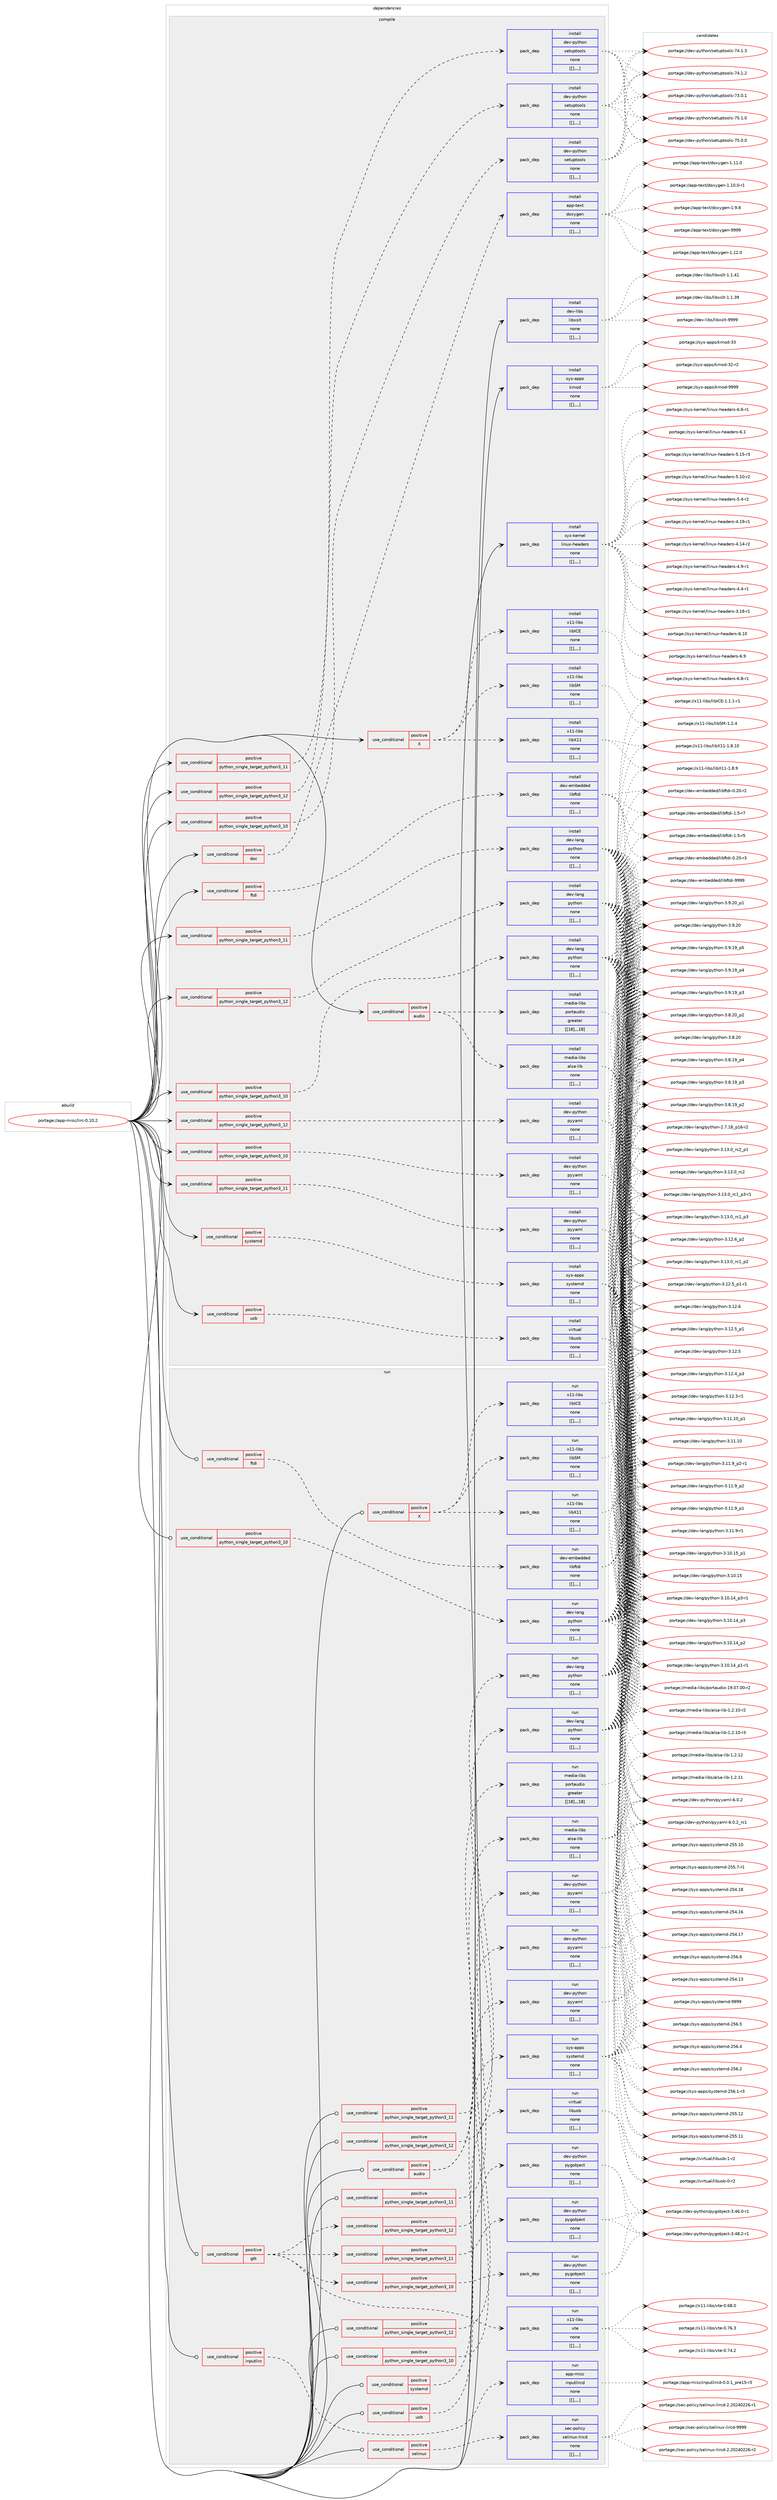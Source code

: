 digraph prolog {

# *************
# Graph options
# *************

newrank=true;
concentrate=true;
compound=true;
graph [rankdir=LR,fontname=Helvetica,fontsize=10,ranksep=1.5];#, ranksep=2.5, nodesep=0.2];
edge  [arrowhead=vee];
node  [fontname=Helvetica,fontsize=10];

# **********
# The ebuild
# **********

subgraph cluster_leftcol {
color=gray;
label=<<i>ebuild</i>>;
id [label="portage://app-misc/lirc-0.10.2", color=red, width=4, href="../app-misc/lirc-0.10.2.svg"];
}

# ****************
# The dependencies
# ****************

subgraph cluster_midcol {
color=gray;
label=<<i>dependencies</i>>;
subgraph cluster_compile {
fillcolor="#eeeeee";
style=filled;
label=<<i>compile</i>>;
subgraph cond12692 {
dependency43098 [label=<<TABLE BORDER="0" CELLBORDER="1" CELLSPACING="0" CELLPADDING="4"><TR><TD ROWSPAN="3" CELLPADDING="10">use_conditional</TD></TR><TR><TD>positive</TD></TR><TR><TD>X</TD></TR></TABLE>>, shape=none, color=red];
subgraph pack30007 {
dependency43099 [label=<<TABLE BORDER="0" CELLBORDER="1" CELLSPACING="0" CELLPADDING="4" WIDTH="220"><TR><TD ROWSPAN="6" CELLPADDING="30">pack_dep</TD></TR><TR><TD WIDTH="110">install</TD></TR><TR><TD>x11-libs</TD></TR><TR><TD>libICE</TD></TR><TR><TD>none</TD></TR><TR><TD>[[],,,,]</TD></TR></TABLE>>, shape=none, color=blue];
}
dependency43098:e -> dependency43099:w [weight=20,style="dashed",arrowhead="vee"];
subgraph pack30008 {
dependency43100 [label=<<TABLE BORDER="0" CELLBORDER="1" CELLSPACING="0" CELLPADDING="4" WIDTH="220"><TR><TD ROWSPAN="6" CELLPADDING="30">pack_dep</TD></TR><TR><TD WIDTH="110">install</TD></TR><TR><TD>x11-libs</TD></TR><TR><TD>libSM</TD></TR><TR><TD>none</TD></TR><TR><TD>[[],,,,]</TD></TR></TABLE>>, shape=none, color=blue];
}
dependency43098:e -> dependency43100:w [weight=20,style="dashed",arrowhead="vee"];
subgraph pack30009 {
dependency43101 [label=<<TABLE BORDER="0" CELLBORDER="1" CELLSPACING="0" CELLPADDING="4" WIDTH="220"><TR><TD ROWSPAN="6" CELLPADDING="30">pack_dep</TD></TR><TR><TD WIDTH="110">install</TD></TR><TR><TD>x11-libs</TD></TR><TR><TD>libX11</TD></TR><TR><TD>none</TD></TR><TR><TD>[[],,,,]</TD></TR></TABLE>>, shape=none, color=blue];
}
dependency43098:e -> dependency43101:w [weight=20,style="dashed",arrowhead="vee"];
}
id:e -> dependency43098:w [weight=20,style="solid",arrowhead="vee"];
subgraph cond12693 {
dependency43102 [label=<<TABLE BORDER="0" CELLBORDER="1" CELLSPACING="0" CELLPADDING="4"><TR><TD ROWSPAN="3" CELLPADDING="10">use_conditional</TD></TR><TR><TD>positive</TD></TR><TR><TD>audio</TD></TR></TABLE>>, shape=none, color=red];
subgraph pack30010 {
dependency43103 [label=<<TABLE BORDER="0" CELLBORDER="1" CELLSPACING="0" CELLPADDING="4" WIDTH="220"><TR><TD ROWSPAN="6" CELLPADDING="30">pack_dep</TD></TR><TR><TD WIDTH="110">install</TD></TR><TR><TD>media-libs</TD></TR><TR><TD>portaudio</TD></TR><TR><TD>greater</TD></TR><TR><TD>[[18],,,18]</TD></TR></TABLE>>, shape=none, color=blue];
}
dependency43102:e -> dependency43103:w [weight=20,style="dashed",arrowhead="vee"];
subgraph pack30011 {
dependency43104 [label=<<TABLE BORDER="0" CELLBORDER="1" CELLSPACING="0" CELLPADDING="4" WIDTH="220"><TR><TD ROWSPAN="6" CELLPADDING="30">pack_dep</TD></TR><TR><TD WIDTH="110">install</TD></TR><TR><TD>media-libs</TD></TR><TR><TD>alsa-lib</TD></TR><TR><TD>none</TD></TR><TR><TD>[[],,,,]</TD></TR></TABLE>>, shape=none, color=blue];
}
dependency43102:e -> dependency43104:w [weight=20,style="dashed",arrowhead="vee"];
}
id:e -> dependency43102:w [weight=20,style="solid",arrowhead="vee"];
subgraph cond12694 {
dependency43105 [label=<<TABLE BORDER="0" CELLBORDER="1" CELLSPACING="0" CELLPADDING="4"><TR><TD ROWSPAN="3" CELLPADDING="10">use_conditional</TD></TR><TR><TD>positive</TD></TR><TR><TD>doc</TD></TR></TABLE>>, shape=none, color=red];
subgraph pack30012 {
dependency43106 [label=<<TABLE BORDER="0" CELLBORDER="1" CELLSPACING="0" CELLPADDING="4" WIDTH="220"><TR><TD ROWSPAN="6" CELLPADDING="30">pack_dep</TD></TR><TR><TD WIDTH="110">install</TD></TR><TR><TD>app-text</TD></TR><TR><TD>doxygen</TD></TR><TR><TD>none</TD></TR><TR><TD>[[],,,,]</TD></TR></TABLE>>, shape=none, color=blue];
}
dependency43105:e -> dependency43106:w [weight=20,style="dashed",arrowhead="vee"];
}
id:e -> dependency43105:w [weight=20,style="solid",arrowhead="vee"];
subgraph cond12695 {
dependency43107 [label=<<TABLE BORDER="0" CELLBORDER="1" CELLSPACING="0" CELLPADDING="4"><TR><TD ROWSPAN="3" CELLPADDING="10">use_conditional</TD></TR><TR><TD>positive</TD></TR><TR><TD>ftdi</TD></TR></TABLE>>, shape=none, color=red];
subgraph pack30013 {
dependency43108 [label=<<TABLE BORDER="0" CELLBORDER="1" CELLSPACING="0" CELLPADDING="4" WIDTH="220"><TR><TD ROWSPAN="6" CELLPADDING="30">pack_dep</TD></TR><TR><TD WIDTH="110">install</TD></TR><TR><TD>dev-embedded</TD></TR><TR><TD>libftdi</TD></TR><TR><TD>none</TD></TR><TR><TD>[[],,,,]</TD></TR></TABLE>>, shape=none, color=blue];
}
dependency43107:e -> dependency43108:w [weight=20,style="dashed",arrowhead="vee"];
}
id:e -> dependency43107:w [weight=20,style="solid",arrowhead="vee"];
subgraph cond12696 {
dependency43109 [label=<<TABLE BORDER="0" CELLBORDER="1" CELLSPACING="0" CELLPADDING="4"><TR><TD ROWSPAN="3" CELLPADDING="10">use_conditional</TD></TR><TR><TD>positive</TD></TR><TR><TD>python_single_target_python3_10</TD></TR></TABLE>>, shape=none, color=red];
subgraph pack30014 {
dependency43110 [label=<<TABLE BORDER="0" CELLBORDER="1" CELLSPACING="0" CELLPADDING="4" WIDTH="220"><TR><TD ROWSPAN="6" CELLPADDING="30">pack_dep</TD></TR><TR><TD WIDTH="110">install</TD></TR><TR><TD>dev-lang</TD></TR><TR><TD>python</TD></TR><TR><TD>none</TD></TR><TR><TD>[[],,,,]</TD></TR></TABLE>>, shape=none, color=blue];
}
dependency43109:e -> dependency43110:w [weight=20,style="dashed",arrowhead="vee"];
}
id:e -> dependency43109:w [weight=20,style="solid",arrowhead="vee"];
subgraph cond12697 {
dependency43111 [label=<<TABLE BORDER="0" CELLBORDER="1" CELLSPACING="0" CELLPADDING="4"><TR><TD ROWSPAN="3" CELLPADDING="10">use_conditional</TD></TR><TR><TD>positive</TD></TR><TR><TD>python_single_target_python3_10</TD></TR></TABLE>>, shape=none, color=red];
subgraph pack30015 {
dependency43112 [label=<<TABLE BORDER="0" CELLBORDER="1" CELLSPACING="0" CELLPADDING="4" WIDTH="220"><TR><TD ROWSPAN="6" CELLPADDING="30">pack_dep</TD></TR><TR><TD WIDTH="110">install</TD></TR><TR><TD>dev-python</TD></TR><TR><TD>pyyaml</TD></TR><TR><TD>none</TD></TR><TR><TD>[[],,,,]</TD></TR></TABLE>>, shape=none, color=blue];
}
dependency43111:e -> dependency43112:w [weight=20,style="dashed",arrowhead="vee"];
}
id:e -> dependency43111:w [weight=20,style="solid",arrowhead="vee"];
subgraph cond12698 {
dependency43113 [label=<<TABLE BORDER="0" CELLBORDER="1" CELLSPACING="0" CELLPADDING="4"><TR><TD ROWSPAN="3" CELLPADDING="10">use_conditional</TD></TR><TR><TD>positive</TD></TR><TR><TD>python_single_target_python3_10</TD></TR></TABLE>>, shape=none, color=red];
subgraph pack30016 {
dependency43114 [label=<<TABLE BORDER="0" CELLBORDER="1" CELLSPACING="0" CELLPADDING="4" WIDTH="220"><TR><TD ROWSPAN="6" CELLPADDING="30">pack_dep</TD></TR><TR><TD WIDTH="110">install</TD></TR><TR><TD>dev-python</TD></TR><TR><TD>setuptools</TD></TR><TR><TD>none</TD></TR><TR><TD>[[],,,,]</TD></TR></TABLE>>, shape=none, color=blue];
}
dependency43113:e -> dependency43114:w [weight=20,style="dashed",arrowhead="vee"];
}
id:e -> dependency43113:w [weight=20,style="solid",arrowhead="vee"];
subgraph cond12699 {
dependency43115 [label=<<TABLE BORDER="0" CELLBORDER="1" CELLSPACING="0" CELLPADDING="4"><TR><TD ROWSPAN="3" CELLPADDING="10">use_conditional</TD></TR><TR><TD>positive</TD></TR><TR><TD>python_single_target_python3_11</TD></TR></TABLE>>, shape=none, color=red];
subgraph pack30017 {
dependency43116 [label=<<TABLE BORDER="0" CELLBORDER="1" CELLSPACING="0" CELLPADDING="4" WIDTH="220"><TR><TD ROWSPAN="6" CELLPADDING="30">pack_dep</TD></TR><TR><TD WIDTH="110">install</TD></TR><TR><TD>dev-lang</TD></TR><TR><TD>python</TD></TR><TR><TD>none</TD></TR><TR><TD>[[],,,,]</TD></TR></TABLE>>, shape=none, color=blue];
}
dependency43115:e -> dependency43116:w [weight=20,style="dashed",arrowhead="vee"];
}
id:e -> dependency43115:w [weight=20,style="solid",arrowhead="vee"];
subgraph cond12700 {
dependency43117 [label=<<TABLE BORDER="0" CELLBORDER="1" CELLSPACING="0" CELLPADDING="4"><TR><TD ROWSPAN="3" CELLPADDING="10">use_conditional</TD></TR><TR><TD>positive</TD></TR><TR><TD>python_single_target_python3_11</TD></TR></TABLE>>, shape=none, color=red];
subgraph pack30018 {
dependency43118 [label=<<TABLE BORDER="0" CELLBORDER="1" CELLSPACING="0" CELLPADDING="4" WIDTH="220"><TR><TD ROWSPAN="6" CELLPADDING="30">pack_dep</TD></TR><TR><TD WIDTH="110">install</TD></TR><TR><TD>dev-python</TD></TR><TR><TD>pyyaml</TD></TR><TR><TD>none</TD></TR><TR><TD>[[],,,,]</TD></TR></TABLE>>, shape=none, color=blue];
}
dependency43117:e -> dependency43118:w [weight=20,style="dashed",arrowhead="vee"];
}
id:e -> dependency43117:w [weight=20,style="solid",arrowhead="vee"];
subgraph cond12701 {
dependency43119 [label=<<TABLE BORDER="0" CELLBORDER="1" CELLSPACING="0" CELLPADDING="4"><TR><TD ROWSPAN="3" CELLPADDING="10">use_conditional</TD></TR><TR><TD>positive</TD></TR><TR><TD>python_single_target_python3_11</TD></TR></TABLE>>, shape=none, color=red];
subgraph pack30019 {
dependency43120 [label=<<TABLE BORDER="0" CELLBORDER="1" CELLSPACING="0" CELLPADDING="4" WIDTH="220"><TR><TD ROWSPAN="6" CELLPADDING="30">pack_dep</TD></TR><TR><TD WIDTH="110">install</TD></TR><TR><TD>dev-python</TD></TR><TR><TD>setuptools</TD></TR><TR><TD>none</TD></TR><TR><TD>[[],,,,]</TD></TR></TABLE>>, shape=none, color=blue];
}
dependency43119:e -> dependency43120:w [weight=20,style="dashed",arrowhead="vee"];
}
id:e -> dependency43119:w [weight=20,style="solid",arrowhead="vee"];
subgraph cond12702 {
dependency43121 [label=<<TABLE BORDER="0" CELLBORDER="1" CELLSPACING="0" CELLPADDING="4"><TR><TD ROWSPAN="3" CELLPADDING="10">use_conditional</TD></TR><TR><TD>positive</TD></TR><TR><TD>python_single_target_python3_12</TD></TR></TABLE>>, shape=none, color=red];
subgraph pack30020 {
dependency43122 [label=<<TABLE BORDER="0" CELLBORDER="1" CELLSPACING="0" CELLPADDING="4" WIDTH="220"><TR><TD ROWSPAN="6" CELLPADDING="30">pack_dep</TD></TR><TR><TD WIDTH="110">install</TD></TR><TR><TD>dev-lang</TD></TR><TR><TD>python</TD></TR><TR><TD>none</TD></TR><TR><TD>[[],,,,]</TD></TR></TABLE>>, shape=none, color=blue];
}
dependency43121:e -> dependency43122:w [weight=20,style="dashed",arrowhead="vee"];
}
id:e -> dependency43121:w [weight=20,style="solid",arrowhead="vee"];
subgraph cond12703 {
dependency43123 [label=<<TABLE BORDER="0" CELLBORDER="1" CELLSPACING="0" CELLPADDING="4"><TR><TD ROWSPAN="3" CELLPADDING="10">use_conditional</TD></TR><TR><TD>positive</TD></TR><TR><TD>python_single_target_python3_12</TD></TR></TABLE>>, shape=none, color=red];
subgraph pack30021 {
dependency43124 [label=<<TABLE BORDER="0" CELLBORDER="1" CELLSPACING="0" CELLPADDING="4" WIDTH="220"><TR><TD ROWSPAN="6" CELLPADDING="30">pack_dep</TD></TR><TR><TD WIDTH="110">install</TD></TR><TR><TD>dev-python</TD></TR><TR><TD>pyyaml</TD></TR><TR><TD>none</TD></TR><TR><TD>[[],,,,]</TD></TR></TABLE>>, shape=none, color=blue];
}
dependency43123:e -> dependency43124:w [weight=20,style="dashed",arrowhead="vee"];
}
id:e -> dependency43123:w [weight=20,style="solid",arrowhead="vee"];
subgraph cond12704 {
dependency43125 [label=<<TABLE BORDER="0" CELLBORDER="1" CELLSPACING="0" CELLPADDING="4"><TR><TD ROWSPAN="3" CELLPADDING="10">use_conditional</TD></TR><TR><TD>positive</TD></TR><TR><TD>python_single_target_python3_12</TD></TR></TABLE>>, shape=none, color=red];
subgraph pack30022 {
dependency43126 [label=<<TABLE BORDER="0" CELLBORDER="1" CELLSPACING="0" CELLPADDING="4" WIDTH="220"><TR><TD ROWSPAN="6" CELLPADDING="30">pack_dep</TD></TR><TR><TD WIDTH="110">install</TD></TR><TR><TD>dev-python</TD></TR><TR><TD>setuptools</TD></TR><TR><TD>none</TD></TR><TR><TD>[[],,,,]</TD></TR></TABLE>>, shape=none, color=blue];
}
dependency43125:e -> dependency43126:w [weight=20,style="dashed",arrowhead="vee"];
}
id:e -> dependency43125:w [weight=20,style="solid",arrowhead="vee"];
subgraph cond12705 {
dependency43127 [label=<<TABLE BORDER="0" CELLBORDER="1" CELLSPACING="0" CELLPADDING="4"><TR><TD ROWSPAN="3" CELLPADDING="10">use_conditional</TD></TR><TR><TD>positive</TD></TR><TR><TD>systemd</TD></TR></TABLE>>, shape=none, color=red];
subgraph pack30023 {
dependency43128 [label=<<TABLE BORDER="0" CELLBORDER="1" CELLSPACING="0" CELLPADDING="4" WIDTH="220"><TR><TD ROWSPAN="6" CELLPADDING="30">pack_dep</TD></TR><TR><TD WIDTH="110">install</TD></TR><TR><TD>sys-apps</TD></TR><TR><TD>systemd</TD></TR><TR><TD>none</TD></TR><TR><TD>[[],,,,]</TD></TR></TABLE>>, shape=none, color=blue];
}
dependency43127:e -> dependency43128:w [weight=20,style="dashed",arrowhead="vee"];
}
id:e -> dependency43127:w [weight=20,style="solid",arrowhead="vee"];
subgraph cond12706 {
dependency43129 [label=<<TABLE BORDER="0" CELLBORDER="1" CELLSPACING="0" CELLPADDING="4"><TR><TD ROWSPAN="3" CELLPADDING="10">use_conditional</TD></TR><TR><TD>positive</TD></TR><TR><TD>usb</TD></TR></TABLE>>, shape=none, color=red];
subgraph pack30024 {
dependency43130 [label=<<TABLE BORDER="0" CELLBORDER="1" CELLSPACING="0" CELLPADDING="4" WIDTH="220"><TR><TD ROWSPAN="6" CELLPADDING="30">pack_dep</TD></TR><TR><TD WIDTH="110">install</TD></TR><TR><TD>virtual</TD></TR><TR><TD>libusb</TD></TR><TR><TD>none</TD></TR><TR><TD>[[],,,,]</TD></TR></TABLE>>, shape=none, color=blue];
}
dependency43129:e -> dependency43130:w [weight=20,style="dashed",arrowhead="vee"];
}
id:e -> dependency43129:w [weight=20,style="solid",arrowhead="vee"];
subgraph pack30025 {
dependency43131 [label=<<TABLE BORDER="0" CELLBORDER="1" CELLSPACING="0" CELLPADDING="4" WIDTH="220"><TR><TD ROWSPAN="6" CELLPADDING="30">pack_dep</TD></TR><TR><TD WIDTH="110">install</TD></TR><TR><TD>dev-libs</TD></TR><TR><TD>libxslt</TD></TR><TR><TD>none</TD></TR><TR><TD>[[],,,,]</TD></TR></TABLE>>, shape=none, color=blue];
}
id:e -> dependency43131:w [weight=20,style="solid",arrowhead="vee"];
subgraph pack30026 {
dependency43132 [label=<<TABLE BORDER="0" CELLBORDER="1" CELLSPACING="0" CELLPADDING="4" WIDTH="220"><TR><TD ROWSPAN="6" CELLPADDING="30">pack_dep</TD></TR><TR><TD WIDTH="110">install</TD></TR><TR><TD>sys-apps</TD></TR><TR><TD>kmod</TD></TR><TR><TD>none</TD></TR><TR><TD>[[],,,,]</TD></TR></TABLE>>, shape=none, color=blue];
}
id:e -> dependency43132:w [weight=20,style="solid",arrowhead="vee"];
subgraph pack30027 {
dependency43133 [label=<<TABLE BORDER="0" CELLBORDER="1" CELLSPACING="0" CELLPADDING="4" WIDTH="220"><TR><TD ROWSPAN="6" CELLPADDING="30">pack_dep</TD></TR><TR><TD WIDTH="110">install</TD></TR><TR><TD>sys-kernel</TD></TR><TR><TD>linux-headers</TD></TR><TR><TD>none</TD></TR><TR><TD>[[],,,,]</TD></TR></TABLE>>, shape=none, color=blue];
}
id:e -> dependency43133:w [weight=20,style="solid",arrowhead="vee"];
}
subgraph cluster_compileandrun {
fillcolor="#eeeeee";
style=filled;
label=<<i>compile and run</i>>;
}
subgraph cluster_run {
fillcolor="#eeeeee";
style=filled;
label=<<i>run</i>>;
subgraph cond12707 {
dependency43134 [label=<<TABLE BORDER="0" CELLBORDER="1" CELLSPACING="0" CELLPADDING="4"><TR><TD ROWSPAN="3" CELLPADDING="10">use_conditional</TD></TR><TR><TD>positive</TD></TR><TR><TD>X</TD></TR></TABLE>>, shape=none, color=red];
subgraph pack30028 {
dependency43135 [label=<<TABLE BORDER="0" CELLBORDER="1" CELLSPACING="0" CELLPADDING="4" WIDTH="220"><TR><TD ROWSPAN="6" CELLPADDING="30">pack_dep</TD></TR><TR><TD WIDTH="110">run</TD></TR><TR><TD>x11-libs</TD></TR><TR><TD>libICE</TD></TR><TR><TD>none</TD></TR><TR><TD>[[],,,,]</TD></TR></TABLE>>, shape=none, color=blue];
}
dependency43134:e -> dependency43135:w [weight=20,style="dashed",arrowhead="vee"];
subgraph pack30029 {
dependency43136 [label=<<TABLE BORDER="0" CELLBORDER="1" CELLSPACING="0" CELLPADDING="4" WIDTH="220"><TR><TD ROWSPAN="6" CELLPADDING="30">pack_dep</TD></TR><TR><TD WIDTH="110">run</TD></TR><TR><TD>x11-libs</TD></TR><TR><TD>libSM</TD></TR><TR><TD>none</TD></TR><TR><TD>[[],,,,]</TD></TR></TABLE>>, shape=none, color=blue];
}
dependency43134:e -> dependency43136:w [weight=20,style="dashed",arrowhead="vee"];
subgraph pack30030 {
dependency43137 [label=<<TABLE BORDER="0" CELLBORDER="1" CELLSPACING="0" CELLPADDING="4" WIDTH="220"><TR><TD ROWSPAN="6" CELLPADDING="30">pack_dep</TD></TR><TR><TD WIDTH="110">run</TD></TR><TR><TD>x11-libs</TD></TR><TR><TD>libX11</TD></TR><TR><TD>none</TD></TR><TR><TD>[[],,,,]</TD></TR></TABLE>>, shape=none, color=blue];
}
dependency43134:e -> dependency43137:w [weight=20,style="dashed",arrowhead="vee"];
}
id:e -> dependency43134:w [weight=20,style="solid",arrowhead="odot"];
subgraph cond12708 {
dependency43138 [label=<<TABLE BORDER="0" CELLBORDER="1" CELLSPACING="0" CELLPADDING="4"><TR><TD ROWSPAN="3" CELLPADDING="10">use_conditional</TD></TR><TR><TD>positive</TD></TR><TR><TD>audio</TD></TR></TABLE>>, shape=none, color=red];
subgraph pack30031 {
dependency43139 [label=<<TABLE BORDER="0" CELLBORDER="1" CELLSPACING="0" CELLPADDING="4" WIDTH="220"><TR><TD ROWSPAN="6" CELLPADDING="30">pack_dep</TD></TR><TR><TD WIDTH="110">run</TD></TR><TR><TD>media-libs</TD></TR><TR><TD>portaudio</TD></TR><TR><TD>greater</TD></TR><TR><TD>[[18],,,18]</TD></TR></TABLE>>, shape=none, color=blue];
}
dependency43138:e -> dependency43139:w [weight=20,style="dashed",arrowhead="vee"];
subgraph pack30032 {
dependency43140 [label=<<TABLE BORDER="0" CELLBORDER="1" CELLSPACING="0" CELLPADDING="4" WIDTH="220"><TR><TD ROWSPAN="6" CELLPADDING="30">pack_dep</TD></TR><TR><TD WIDTH="110">run</TD></TR><TR><TD>media-libs</TD></TR><TR><TD>alsa-lib</TD></TR><TR><TD>none</TD></TR><TR><TD>[[],,,,]</TD></TR></TABLE>>, shape=none, color=blue];
}
dependency43138:e -> dependency43140:w [weight=20,style="dashed",arrowhead="vee"];
}
id:e -> dependency43138:w [weight=20,style="solid",arrowhead="odot"];
subgraph cond12709 {
dependency43141 [label=<<TABLE BORDER="0" CELLBORDER="1" CELLSPACING="0" CELLPADDING="4"><TR><TD ROWSPAN="3" CELLPADDING="10">use_conditional</TD></TR><TR><TD>positive</TD></TR><TR><TD>ftdi</TD></TR></TABLE>>, shape=none, color=red];
subgraph pack30033 {
dependency43142 [label=<<TABLE BORDER="0" CELLBORDER="1" CELLSPACING="0" CELLPADDING="4" WIDTH="220"><TR><TD ROWSPAN="6" CELLPADDING="30">pack_dep</TD></TR><TR><TD WIDTH="110">run</TD></TR><TR><TD>dev-embedded</TD></TR><TR><TD>libftdi</TD></TR><TR><TD>none</TD></TR><TR><TD>[[],,,,]</TD></TR></TABLE>>, shape=none, color=blue];
}
dependency43141:e -> dependency43142:w [weight=20,style="dashed",arrowhead="vee"];
}
id:e -> dependency43141:w [weight=20,style="solid",arrowhead="odot"];
subgraph cond12710 {
dependency43143 [label=<<TABLE BORDER="0" CELLBORDER="1" CELLSPACING="0" CELLPADDING="4"><TR><TD ROWSPAN="3" CELLPADDING="10">use_conditional</TD></TR><TR><TD>positive</TD></TR><TR><TD>gtk</TD></TR></TABLE>>, shape=none, color=red];
subgraph pack30034 {
dependency43144 [label=<<TABLE BORDER="0" CELLBORDER="1" CELLSPACING="0" CELLPADDING="4" WIDTH="220"><TR><TD ROWSPAN="6" CELLPADDING="30">pack_dep</TD></TR><TR><TD WIDTH="110">run</TD></TR><TR><TD>x11-libs</TD></TR><TR><TD>vte</TD></TR><TR><TD>none</TD></TR><TR><TD>[[],,,,]</TD></TR></TABLE>>, shape=none, color=blue];
}
dependency43143:e -> dependency43144:w [weight=20,style="dashed",arrowhead="vee"];
subgraph cond12711 {
dependency43145 [label=<<TABLE BORDER="0" CELLBORDER="1" CELLSPACING="0" CELLPADDING="4"><TR><TD ROWSPAN="3" CELLPADDING="10">use_conditional</TD></TR><TR><TD>positive</TD></TR><TR><TD>python_single_target_python3_10</TD></TR></TABLE>>, shape=none, color=red];
subgraph pack30035 {
dependency43146 [label=<<TABLE BORDER="0" CELLBORDER="1" CELLSPACING="0" CELLPADDING="4" WIDTH="220"><TR><TD ROWSPAN="6" CELLPADDING="30">pack_dep</TD></TR><TR><TD WIDTH="110">run</TD></TR><TR><TD>dev-python</TD></TR><TR><TD>pygobject</TD></TR><TR><TD>none</TD></TR><TR><TD>[[],,,,]</TD></TR></TABLE>>, shape=none, color=blue];
}
dependency43145:e -> dependency43146:w [weight=20,style="dashed",arrowhead="vee"];
}
dependency43143:e -> dependency43145:w [weight=20,style="dashed",arrowhead="vee"];
subgraph cond12712 {
dependency43147 [label=<<TABLE BORDER="0" CELLBORDER="1" CELLSPACING="0" CELLPADDING="4"><TR><TD ROWSPAN="3" CELLPADDING="10">use_conditional</TD></TR><TR><TD>positive</TD></TR><TR><TD>python_single_target_python3_11</TD></TR></TABLE>>, shape=none, color=red];
subgraph pack30036 {
dependency43148 [label=<<TABLE BORDER="0" CELLBORDER="1" CELLSPACING="0" CELLPADDING="4" WIDTH="220"><TR><TD ROWSPAN="6" CELLPADDING="30">pack_dep</TD></TR><TR><TD WIDTH="110">run</TD></TR><TR><TD>dev-python</TD></TR><TR><TD>pygobject</TD></TR><TR><TD>none</TD></TR><TR><TD>[[],,,,]</TD></TR></TABLE>>, shape=none, color=blue];
}
dependency43147:e -> dependency43148:w [weight=20,style="dashed",arrowhead="vee"];
}
dependency43143:e -> dependency43147:w [weight=20,style="dashed",arrowhead="vee"];
subgraph cond12713 {
dependency43149 [label=<<TABLE BORDER="0" CELLBORDER="1" CELLSPACING="0" CELLPADDING="4"><TR><TD ROWSPAN="3" CELLPADDING="10">use_conditional</TD></TR><TR><TD>positive</TD></TR><TR><TD>python_single_target_python3_12</TD></TR></TABLE>>, shape=none, color=red];
subgraph pack30037 {
dependency43150 [label=<<TABLE BORDER="0" CELLBORDER="1" CELLSPACING="0" CELLPADDING="4" WIDTH="220"><TR><TD ROWSPAN="6" CELLPADDING="30">pack_dep</TD></TR><TR><TD WIDTH="110">run</TD></TR><TR><TD>dev-python</TD></TR><TR><TD>pygobject</TD></TR><TR><TD>none</TD></TR><TR><TD>[[],,,,]</TD></TR></TABLE>>, shape=none, color=blue];
}
dependency43149:e -> dependency43150:w [weight=20,style="dashed",arrowhead="vee"];
}
dependency43143:e -> dependency43149:w [weight=20,style="dashed",arrowhead="vee"];
}
id:e -> dependency43143:w [weight=20,style="solid",arrowhead="odot"];
subgraph cond12714 {
dependency43151 [label=<<TABLE BORDER="0" CELLBORDER="1" CELLSPACING="0" CELLPADDING="4"><TR><TD ROWSPAN="3" CELLPADDING="10">use_conditional</TD></TR><TR><TD>positive</TD></TR><TR><TD>inputlirc</TD></TR></TABLE>>, shape=none, color=red];
subgraph pack30038 {
dependency43152 [label=<<TABLE BORDER="0" CELLBORDER="1" CELLSPACING="0" CELLPADDING="4" WIDTH="220"><TR><TD ROWSPAN="6" CELLPADDING="30">pack_dep</TD></TR><TR><TD WIDTH="110">run</TD></TR><TR><TD>app-misc</TD></TR><TR><TD>inputlircd</TD></TR><TR><TD>none</TD></TR><TR><TD>[[],,,,]</TD></TR></TABLE>>, shape=none, color=blue];
}
dependency43151:e -> dependency43152:w [weight=20,style="dashed",arrowhead="vee"];
}
id:e -> dependency43151:w [weight=20,style="solid",arrowhead="odot"];
subgraph cond12715 {
dependency43153 [label=<<TABLE BORDER="0" CELLBORDER="1" CELLSPACING="0" CELLPADDING="4"><TR><TD ROWSPAN="3" CELLPADDING="10">use_conditional</TD></TR><TR><TD>positive</TD></TR><TR><TD>python_single_target_python3_10</TD></TR></TABLE>>, shape=none, color=red];
subgraph pack30039 {
dependency43154 [label=<<TABLE BORDER="0" CELLBORDER="1" CELLSPACING="0" CELLPADDING="4" WIDTH="220"><TR><TD ROWSPAN="6" CELLPADDING="30">pack_dep</TD></TR><TR><TD WIDTH="110">run</TD></TR><TR><TD>dev-lang</TD></TR><TR><TD>python</TD></TR><TR><TD>none</TD></TR><TR><TD>[[],,,,]</TD></TR></TABLE>>, shape=none, color=blue];
}
dependency43153:e -> dependency43154:w [weight=20,style="dashed",arrowhead="vee"];
}
id:e -> dependency43153:w [weight=20,style="solid",arrowhead="odot"];
subgraph cond12716 {
dependency43155 [label=<<TABLE BORDER="0" CELLBORDER="1" CELLSPACING="0" CELLPADDING="4"><TR><TD ROWSPAN="3" CELLPADDING="10">use_conditional</TD></TR><TR><TD>positive</TD></TR><TR><TD>python_single_target_python3_10</TD></TR></TABLE>>, shape=none, color=red];
subgraph pack30040 {
dependency43156 [label=<<TABLE BORDER="0" CELLBORDER="1" CELLSPACING="0" CELLPADDING="4" WIDTH="220"><TR><TD ROWSPAN="6" CELLPADDING="30">pack_dep</TD></TR><TR><TD WIDTH="110">run</TD></TR><TR><TD>dev-python</TD></TR><TR><TD>pyyaml</TD></TR><TR><TD>none</TD></TR><TR><TD>[[],,,,]</TD></TR></TABLE>>, shape=none, color=blue];
}
dependency43155:e -> dependency43156:w [weight=20,style="dashed",arrowhead="vee"];
}
id:e -> dependency43155:w [weight=20,style="solid",arrowhead="odot"];
subgraph cond12717 {
dependency43157 [label=<<TABLE BORDER="0" CELLBORDER="1" CELLSPACING="0" CELLPADDING="4"><TR><TD ROWSPAN="3" CELLPADDING="10">use_conditional</TD></TR><TR><TD>positive</TD></TR><TR><TD>python_single_target_python3_11</TD></TR></TABLE>>, shape=none, color=red];
subgraph pack30041 {
dependency43158 [label=<<TABLE BORDER="0" CELLBORDER="1" CELLSPACING="0" CELLPADDING="4" WIDTH="220"><TR><TD ROWSPAN="6" CELLPADDING="30">pack_dep</TD></TR><TR><TD WIDTH="110">run</TD></TR><TR><TD>dev-lang</TD></TR><TR><TD>python</TD></TR><TR><TD>none</TD></TR><TR><TD>[[],,,,]</TD></TR></TABLE>>, shape=none, color=blue];
}
dependency43157:e -> dependency43158:w [weight=20,style="dashed",arrowhead="vee"];
}
id:e -> dependency43157:w [weight=20,style="solid",arrowhead="odot"];
subgraph cond12718 {
dependency43159 [label=<<TABLE BORDER="0" CELLBORDER="1" CELLSPACING="0" CELLPADDING="4"><TR><TD ROWSPAN="3" CELLPADDING="10">use_conditional</TD></TR><TR><TD>positive</TD></TR><TR><TD>python_single_target_python3_11</TD></TR></TABLE>>, shape=none, color=red];
subgraph pack30042 {
dependency43160 [label=<<TABLE BORDER="0" CELLBORDER="1" CELLSPACING="0" CELLPADDING="4" WIDTH="220"><TR><TD ROWSPAN="6" CELLPADDING="30">pack_dep</TD></TR><TR><TD WIDTH="110">run</TD></TR><TR><TD>dev-python</TD></TR><TR><TD>pyyaml</TD></TR><TR><TD>none</TD></TR><TR><TD>[[],,,,]</TD></TR></TABLE>>, shape=none, color=blue];
}
dependency43159:e -> dependency43160:w [weight=20,style="dashed",arrowhead="vee"];
}
id:e -> dependency43159:w [weight=20,style="solid",arrowhead="odot"];
subgraph cond12719 {
dependency43161 [label=<<TABLE BORDER="0" CELLBORDER="1" CELLSPACING="0" CELLPADDING="4"><TR><TD ROWSPAN="3" CELLPADDING="10">use_conditional</TD></TR><TR><TD>positive</TD></TR><TR><TD>python_single_target_python3_12</TD></TR></TABLE>>, shape=none, color=red];
subgraph pack30043 {
dependency43162 [label=<<TABLE BORDER="0" CELLBORDER="1" CELLSPACING="0" CELLPADDING="4" WIDTH="220"><TR><TD ROWSPAN="6" CELLPADDING="30">pack_dep</TD></TR><TR><TD WIDTH="110">run</TD></TR><TR><TD>dev-lang</TD></TR><TR><TD>python</TD></TR><TR><TD>none</TD></TR><TR><TD>[[],,,,]</TD></TR></TABLE>>, shape=none, color=blue];
}
dependency43161:e -> dependency43162:w [weight=20,style="dashed",arrowhead="vee"];
}
id:e -> dependency43161:w [weight=20,style="solid",arrowhead="odot"];
subgraph cond12720 {
dependency43163 [label=<<TABLE BORDER="0" CELLBORDER="1" CELLSPACING="0" CELLPADDING="4"><TR><TD ROWSPAN="3" CELLPADDING="10">use_conditional</TD></TR><TR><TD>positive</TD></TR><TR><TD>python_single_target_python3_12</TD></TR></TABLE>>, shape=none, color=red];
subgraph pack30044 {
dependency43164 [label=<<TABLE BORDER="0" CELLBORDER="1" CELLSPACING="0" CELLPADDING="4" WIDTH="220"><TR><TD ROWSPAN="6" CELLPADDING="30">pack_dep</TD></TR><TR><TD WIDTH="110">run</TD></TR><TR><TD>dev-python</TD></TR><TR><TD>pyyaml</TD></TR><TR><TD>none</TD></TR><TR><TD>[[],,,,]</TD></TR></TABLE>>, shape=none, color=blue];
}
dependency43163:e -> dependency43164:w [weight=20,style="dashed",arrowhead="vee"];
}
id:e -> dependency43163:w [weight=20,style="solid",arrowhead="odot"];
subgraph cond12721 {
dependency43165 [label=<<TABLE BORDER="0" CELLBORDER="1" CELLSPACING="0" CELLPADDING="4"><TR><TD ROWSPAN="3" CELLPADDING="10">use_conditional</TD></TR><TR><TD>positive</TD></TR><TR><TD>selinux</TD></TR></TABLE>>, shape=none, color=red];
subgraph pack30045 {
dependency43166 [label=<<TABLE BORDER="0" CELLBORDER="1" CELLSPACING="0" CELLPADDING="4" WIDTH="220"><TR><TD ROWSPAN="6" CELLPADDING="30">pack_dep</TD></TR><TR><TD WIDTH="110">run</TD></TR><TR><TD>sec-policy</TD></TR><TR><TD>selinux-lircd</TD></TR><TR><TD>none</TD></TR><TR><TD>[[],,,,]</TD></TR></TABLE>>, shape=none, color=blue];
}
dependency43165:e -> dependency43166:w [weight=20,style="dashed",arrowhead="vee"];
}
id:e -> dependency43165:w [weight=20,style="solid",arrowhead="odot"];
subgraph cond12722 {
dependency43167 [label=<<TABLE BORDER="0" CELLBORDER="1" CELLSPACING="0" CELLPADDING="4"><TR><TD ROWSPAN="3" CELLPADDING="10">use_conditional</TD></TR><TR><TD>positive</TD></TR><TR><TD>systemd</TD></TR></TABLE>>, shape=none, color=red];
subgraph pack30046 {
dependency43168 [label=<<TABLE BORDER="0" CELLBORDER="1" CELLSPACING="0" CELLPADDING="4" WIDTH="220"><TR><TD ROWSPAN="6" CELLPADDING="30">pack_dep</TD></TR><TR><TD WIDTH="110">run</TD></TR><TR><TD>sys-apps</TD></TR><TR><TD>systemd</TD></TR><TR><TD>none</TD></TR><TR><TD>[[],,,,]</TD></TR></TABLE>>, shape=none, color=blue];
}
dependency43167:e -> dependency43168:w [weight=20,style="dashed",arrowhead="vee"];
}
id:e -> dependency43167:w [weight=20,style="solid",arrowhead="odot"];
subgraph cond12723 {
dependency43169 [label=<<TABLE BORDER="0" CELLBORDER="1" CELLSPACING="0" CELLPADDING="4"><TR><TD ROWSPAN="3" CELLPADDING="10">use_conditional</TD></TR><TR><TD>positive</TD></TR><TR><TD>usb</TD></TR></TABLE>>, shape=none, color=red];
subgraph pack30047 {
dependency43170 [label=<<TABLE BORDER="0" CELLBORDER="1" CELLSPACING="0" CELLPADDING="4" WIDTH="220"><TR><TD ROWSPAN="6" CELLPADDING="30">pack_dep</TD></TR><TR><TD WIDTH="110">run</TD></TR><TR><TD>virtual</TD></TR><TR><TD>libusb</TD></TR><TR><TD>none</TD></TR><TR><TD>[[],,,,]</TD></TR></TABLE>>, shape=none, color=blue];
}
dependency43169:e -> dependency43170:w [weight=20,style="dashed",arrowhead="vee"];
}
id:e -> dependency43169:w [weight=20,style="solid",arrowhead="odot"];
}
}

# **************
# The candidates
# **************

subgraph cluster_choices {
rank=same;
color=gray;
label=<<i>candidates</i>>;

subgraph choice30007 {
color=black;
nodesep=1;
choice1204949451081059811547108105987367694549464946494511449 [label="portage://x11-libs/libICE-1.1.1-r1", color=red, width=4,href="../x11-libs/libICE-1.1.1-r1.svg"];
dependency43099:e -> choice1204949451081059811547108105987367694549464946494511449:w [style=dotted,weight="100"];
}
subgraph choice30008 {
color=black;
nodesep=1;
choice1204949451081059811547108105988377454946504652 [label="portage://x11-libs/libSM-1.2.4", color=red, width=4,href="../x11-libs/libSM-1.2.4.svg"];
dependency43100:e -> choice1204949451081059811547108105988377454946504652:w [style=dotted,weight="100"];
}
subgraph choice30009 {
color=black;
nodesep=1;
choice12049494510810598115471081059888494945494656464948 [label="portage://x11-libs/libX11-1.8.10", color=red, width=4,href="../x11-libs/libX11-1.8.10.svg"];
choice120494945108105981154710810598884949454946564657 [label="portage://x11-libs/libX11-1.8.9", color=red, width=4,href="../x11-libs/libX11-1.8.9.svg"];
dependency43101:e -> choice12049494510810598115471081059888494945494656464948:w [style=dotted,weight="100"];
dependency43101:e -> choice120494945108105981154710810598884949454946564657:w [style=dotted,weight="100"];
}
subgraph choice30010 {
color=black;
nodesep=1;
choice10910110010597451081059811547112111114116971171001051114549574648554648484511450 [label="portage://media-libs/portaudio-19.07.00-r2", color=red, width=4,href="../media-libs/portaudio-19.07.00-r2.svg"];
dependency43103:e -> choice10910110010597451081059811547112111114116971171001051114549574648554648484511450:w [style=dotted,weight="100"];
}
subgraph choice30011 {
color=black;
nodesep=1;
choice109101100105974510810598115479710811597451081059845494650464950 [label="portage://media-libs/alsa-lib-1.2.12", color=red, width=4,href="../media-libs/alsa-lib-1.2.12.svg"];
choice109101100105974510810598115479710811597451081059845494650464949 [label="portage://media-libs/alsa-lib-1.2.11", color=red, width=4,href="../media-libs/alsa-lib-1.2.11.svg"];
choice1091011001059745108105981154797108115974510810598454946504649484511451 [label="portage://media-libs/alsa-lib-1.2.10-r3", color=red, width=4,href="../media-libs/alsa-lib-1.2.10-r3.svg"];
choice1091011001059745108105981154797108115974510810598454946504649484511450 [label="portage://media-libs/alsa-lib-1.2.10-r2", color=red, width=4,href="../media-libs/alsa-lib-1.2.10-r2.svg"];
dependency43104:e -> choice109101100105974510810598115479710811597451081059845494650464950:w [style=dotted,weight="100"];
dependency43104:e -> choice109101100105974510810598115479710811597451081059845494650464949:w [style=dotted,weight="100"];
dependency43104:e -> choice1091011001059745108105981154797108115974510810598454946504649484511451:w [style=dotted,weight="100"];
dependency43104:e -> choice1091011001059745108105981154797108115974510810598454946504649484511450:w [style=dotted,weight="100"];
}
subgraph choice30012 {
color=black;
nodesep=1;
choice9711211245116101120116471001111201211031011104557575757 [label="portage://app-text/doxygen-9999", color=red, width=4,href="../app-text/doxygen-9999.svg"];
choice97112112451161011201164710011112012110310111045494649504648 [label="portage://app-text/doxygen-1.12.0", color=red, width=4,href="../app-text/doxygen-1.12.0.svg"];
choice97112112451161011201164710011112012110310111045494649494648 [label="portage://app-text/doxygen-1.11.0", color=red, width=4,href="../app-text/doxygen-1.11.0.svg"];
choice971121124511610112011647100111120121103101110454946494846484511449 [label="portage://app-text/doxygen-1.10.0-r1", color=red, width=4,href="../app-text/doxygen-1.10.0-r1.svg"];
choice971121124511610112011647100111120121103101110454946574656 [label="portage://app-text/doxygen-1.9.8", color=red, width=4,href="../app-text/doxygen-1.9.8.svg"];
dependency43106:e -> choice9711211245116101120116471001111201211031011104557575757:w [style=dotted,weight="100"];
dependency43106:e -> choice97112112451161011201164710011112012110310111045494649504648:w [style=dotted,weight="100"];
dependency43106:e -> choice97112112451161011201164710011112012110310111045494649494648:w [style=dotted,weight="100"];
dependency43106:e -> choice971121124511610112011647100111120121103101110454946494846484511449:w [style=dotted,weight="100"];
dependency43106:e -> choice971121124511610112011647100111120121103101110454946574656:w [style=dotted,weight="100"];
}
subgraph choice30013 {
color=black;
nodesep=1;
choice100101118451011099810110010010110047108105981021161001054557575757 [label="portage://dev-embedded/libftdi-9999", color=red, width=4,href="../dev-embedded/libftdi-9999.svg"];
choice10010111845101109981011001001011004710810598102116100105454946534511455 [label="portage://dev-embedded/libftdi-1.5-r7", color=red, width=4,href="../dev-embedded/libftdi-1.5-r7.svg"];
choice10010111845101109981011001001011004710810598102116100105454946534511453 [label="portage://dev-embedded/libftdi-1.5-r5", color=red, width=4,href="../dev-embedded/libftdi-1.5-r5.svg"];
choice1001011184510110998101100100101100471081059810211610010545484650484511451 [label="portage://dev-embedded/libftdi-0.20-r3", color=red, width=4,href="../dev-embedded/libftdi-0.20-r3.svg"];
choice1001011184510110998101100100101100471081059810211610010545484650484511450 [label="portage://dev-embedded/libftdi-0.20-r2", color=red, width=4,href="../dev-embedded/libftdi-0.20-r2.svg"];
dependency43108:e -> choice100101118451011099810110010010110047108105981021161001054557575757:w [style=dotted,weight="100"];
dependency43108:e -> choice10010111845101109981011001001011004710810598102116100105454946534511455:w [style=dotted,weight="100"];
dependency43108:e -> choice10010111845101109981011001001011004710810598102116100105454946534511453:w [style=dotted,weight="100"];
dependency43108:e -> choice1001011184510110998101100100101100471081059810211610010545484650484511451:w [style=dotted,weight="100"];
dependency43108:e -> choice1001011184510110998101100100101100471081059810211610010545484650484511450:w [style=dotted,weight="100"];
}
subgraph choice30014 {
color=black;
nodesep=1;
choice100101118451089711010347112121116104111110455146495146489511499509511249 [label="portage://dev-lang/python-3.13.0_rc2_p1", color=red, width=4,href="../dev-lang/python-3.13.0_rc2_p1.svg"];
choice10010111845108971101034711212111610411111045514649514648951149950 [label="portage://dev-lang/python-3.13.0_rc2", color=red, width=4,href="../dev-lang/python-3.13.0_rc2.svg"];
choice1001011184510897110103471121211161041111104551464951464895114994995112514511449 [label="portage://dev-lang/python-3.13.0_rc1_p3-r1", color=red, width=4,href="../dev-lang/python-3.13.0_rc1_p3-r1.svg"];
choice100101118451089711010347112121116104111110455146495146489511499499511251 [label="portage://dev-lang/python-3.13.0_rc1_p3", color=red, width=4,href="../dev-lang/python-3.13.0_rc1_p3.svg"];
choice100101118451089711010347112121116104111110455146495146489511499499511250 [label="portage://dev-lang/python-3.13.0_rc1_p2", color=red, width=4,href="../dev-lang/python-3.13.0_rc1_p2.svg"];
choice100101118451089711010347112121116104111110455146495046549511250 [label="portage://dev-lang/python-3.12.6_p2", color=red, width=4,href="../dev-lang/python-3.12.6_p2.svg"];
choice10010111845108971101034711212111610411111045514649504654 [label="portage://dev-lang/python-3.12.6", color=red, width=4,href="../dev-lang/python-3.12.6.svg"];
choice1001011184510897110103471121211161041111104551464950465395112494511449 [label="portage://dev-lang/python-3.12.5_p1-r1", color=red, width=4,href="../dev-lang/python-3.12.5_p1-r1.svg"];
choice100101118451089711010347112121116104111110455146495046539511249 [label="portage://dev-lang/python-3.12.5_p1", color=red, width=4,href="../dev-lang/python-3.12.5_p1.svg"];
choice10010111845108971101034711212111610411111045514649504653 [label="portage://dev-lang/python-3.12.5", color=red, width=4,href="../dev-lang/python-3.12.5.svg"];
choice100101118451089711010347112121116104111110455146495046529511251 [label="portage://dev-lang/python-3.12.4_p3", color=red, width=4,href="../dev-lang/python-3.12.4_p3.svg"];
choice100101118451089711010347112121116104111110455146495046514511449 [label="portage://dev-lang/python-3.12.3-r1", color=red, width=4,href="../dev-lang/python-3.12.3-r1.svg"];
choice10010111845108971101034711212111610411111045514649494649489511249 [label="portage://dev-lang/python-3.11.10_p1", color=red, width=4,href="../dev-lang/python-3.11.10_p1.svg"];
choice1001011184510897110103471121211161041111104551464949464948 [label="portage://dev-lang/python-3.11.10", color=red, width=4,href="../dev-lang/python-3.11.10.svg"];
choice1001011184510897110103471121211161041111104551464949465795112504511449 [label="portage://dev-lang/python-3.11.9_p2-r1", color=red, width=4,href="../dev-lang/python-3.11.9_p2-r1.svg"];
choice100101118451089711010347112121116104111110455146494946579511250 [label="portage://dev-lang/python-3.11.9_p2", color=red, width=4,href="../dev-lang/python-3.11.9_p2.svg"];
choice100101118451089711010347112121116104111110455146494946579511249 [label="portage://dev-lang/python-3.11.9_p1", color=red, width=4,href="../dev-lang/python-3.11.9_p1.svg"];
choice100101118451089711010347112121116104111110455146494946574511449 [label="portage://dev-lang/python-3.11.9-r1", color=red, width=4,href="../dev-lang/python-3.11.9-r1.svg"];
choice10010111845108971101034711212111610411111045514649484649539511249 [label="portage://dev-lang/python-3.10.15_p1", color=red, width=4,href="../dev-lang/python-3.10.15_p1.svg"];
choice1001011184510897110103471121211161041111104551464948464953 [label="portage://dev-lang/python-3.10.15", color=red, width=4,href="../dev-lang/python-3.10.15.svg"];
choice100101118451089711010347112121116104111110455146494846495295112514511449 [label="portage://dev-lang/python-3.10.14_p3-r1", color=red, width=4,href="../dev-lang/python-3.10.14_p3-r1.svg"];
choice10010111845108971101034711212111610411111045514649484649529511251 [label="portage://dev-lang/python-3.10.14_p3", color=red, width=4,href="../dev-lang/python-3.10.14_p3.svg"];
choice10010111845108971101034711212111610411111045514649484649529511250 [label="portage://dev-lang/python-3.10.14_p2", color=red, width=4,href="../dev-lang/python-3.10.14_p2.svg"];
choice100101118451089711010347112121116104111110455146494846495295112494511449 [label="portage://dev-lang/python-3.10.14_p1-r1", color=red, width=4,href="../dev-lang/python-3.10.14_p1-r1.svg"];
choice100101118451089711010347112121116104111110455146574650489511249 [label="portage://dev-lang/python-3.9.20_p1", color=red, width=4,href="../dev-lang/python-3.9.20_p1.svg"];
choice10010111845108971101034711212111610411111045514657465048 [label="portage://dev-lang/python-3.9.20", color=red, width=4,href="../dev-lang/python-3.9.20.svg"];
choice100101118451089711010347112121116104111110455146574649579511253 [label="portage://dev-lang/python-3.9.19_p5", color=red, width=4,href="../dev-lang/python-3.9.19_p5.svg"];
choice100101118451089711010347112121116104111110455146574649579511252 [label="portage://dev-lang/python-3.9.19_p4", color=red, width=4,href="../dev-lang/python-3.9.19_p4.svg"];
choice100101118451089711010347112121116104111110455146574649579511251 [label="portage://dev-lang/python-3.9.19_p3", color=red, width=4,href="../dev-lang/python-3.9.19_p3.svg"];
choice100101118451089711010347112121116104111110455146564650489511250 [label="portage://dev-lang/python-3.8.20_p2", color=red, width=4,href="../dev-lang/python-3.8.20_p2.svg"];
choice10010111845108971101034711212111610411111045514656465048 [label="portage://dev-lang/python-3.8.20", color=red, width=4,href="../dev-lang/python-3.8.20.svg"];
choice100101118451089711010347112121116104111110455146564649579511252 [label="portage://dev-lang/python-3.8.19_p4", color=red, width=4,href="../dev-lang/python-3.8.19_p4.svg"];
choice100101118451089711010347112121116104111110455146564649579511251 [label="portage://dev-lang/python-3.8.19_p3", color=red, width=4,href="../dev-lang/python-3.8.19_p3.svg"];
choice100101118451089711010347112121116104111110455146564649579511250 [label="portage://dev-lang/python-3.8.19_p2", color=red, width=4,href="../dev-lang/python-3.8.19_p2.svg"];
choice100101118451089711010347112121116104111110455046554649569511249544511450 [label="portage://dev-lang/python-2.7.18_p16-r2", color=red, width=4,href="../dev-lang/python-2.7.18_p16-r2.svg"];
dependency43110:e -> choice100101118451089711010347112121116104111110455146495146489511499509511249:w [style=dotted,weight="100"];
dependency43110:e -> choice10010111845108971101034711212111610411111045514649514648951149950:w [style=dotted,weight="100"];
dependency43110:e -> choice1001011184510897110103471121211161041111104551464951464895114994995112514511449:w [style=dotted,weight="100"];
dependency43110:e -> choice100101118451089711010347112121116104111110455146495146489511499499511251:w [style=dotted,weight="100"];
dependency43110:e -> choice100101118451089711010347112121116104111110455146495146489511499499511250:w [style=dotted,weight="100"];
dependency43110:e -> choice100101118451089711010347112121116104111110455146495046549511250:w [style=dotted,weight="100"];
dependency43110:e -> choice10010111845108971101034711212111610411111045514649504654:w [style=dotted,weight="100"];
dependency43110:e -> choice1001011184510897110103471121211161041111104551464950465395112494511449:w [style=dotted,weight="100"];
dependency43110:e -> choice100101118451089711010347112121116104111110455146495046539511249:w [style=dotted,weight="100"];
dependency43110:e -> choice10010111845108971101034711212111610411111045514649504653:w [style=dotted,weight="100"];
dependency43110:e -> choice100101118451089711010347112121116104111110455146495046529511251:w [style=dotted,weight="100"];
dependency43110:e -> choice100101118451089711010347112121116104111110455146495046514511449:w [style=dotted,weight="100"];
dependency43110:e -> choice10010111845108971101034711212111610411111045514649494649489511249:w [style=dotted,weight="100"];
dependency43110:e -> choice1001011184510897110103471121211161041111104551464949464948:w [style=dotted,weight="100"];
dependency43110:e -> choice1001011184510897110103471121211161041111104551464949465795112504511449:w [style=dotted,weight="100"];
dependency43110:e -> choice100101118451089711010347112121116104111110455146494946579511250:w [style=dotted,weight="100"];
dependency43110:e -> choice100101118451089711010347112121116104111110455146494946579511249:w [style=dotted,weight="100"];
dependency43110:e -> choice100101118451089711010347112121116104111110455146494946574511449:w [style=dotted,weight="100"];
dependency43110:e -> choice10010111845108971101034711212111610411111045514649484649539511249:w [style=dotted,weight="100"];
dependency43110:e -> choice1001011184510897110103471121211161041111104551464948464953:w [style=dotted,weight="100"];
dependency43110:e -> choice100101118451089711010347112121116104111110455146494846495295112514511449:w [style=dotted,weight="100"];
dependency43110:e -> choice10010111845108971101034711212111610411111045514649484649529511251:w [style=dotted,weight="100"];
dependency43110:e -> choice10010111845108971101034711212111610411111045514649484649529511250:w [style=dotted,weight="100"];
dependency43110:e -> choice100101118451089711010347112121116104111110455146494846495295112494511449:w [style=dotted,weight="100"];
dependency43110:e -> choice100101118451089711010347112121116104111110455146574650489511249:w [style=dotted,weight="100"];
dependency43110:e -> choice10010111845108971101034711212111610411111045514657465048:w [style=dotted,weight="100"];
dependency43110:e -> choice100101118451089711010347112121116104111110455146574649579511253:w [style=dotted,weight="100"];
dependency43110:e -> choice100101118451089711010347112121116104111110455146574649579511252:w [style=dotted,weight="100"];
dependency43110:e -> choice100101118451089711010347112121116104111110455146574649579511251:w [style=dotted,weight="100"];
dependency43110:e -> choice100101118451089711010347112121116104111110455146564650489511250:w [style=dotted,weight="100"];
dependency43110:e -> choice10010111845108971101034711212111610411111045514656465048:w [style=dotted,weight="100"];
dependency43110:e -> choice100101118451089711010347112121116104111110455146564649579511252:w [style=dotted,weight="100"];
dependency43110:e -> choice100101118451089711010347112121116104111110455146564649579511251:w [style=dotted,weight="100"];
dependency43110:e -> choice100101118451089711010347112121116104111110455146564649579511250:w [style=dotted,weight="100"];
dependency43110:e -> choice100101118451089711010347112121116104111110455046554649569511249544511450:w [style=dotted,weight="100"];
}
subgraph choice30015 {
color=black;
nodesep=1;
choice100101118451121211161041111104711212112197109108455446484650951149949 [label="portage://dev-python/pyyaml-6.0.2_rc1", color=red, width=4,href="../dev-python/pyyaml-6.0.2_rc1.svg"];
choice100101118451121211161041111104711212112197109108455446484650 [label="portage://dev-python/pyyaml-6.0.2", color=red, width=4,href="../dev-python/pyyaml-6.0.2.svg"];
dependency43112:e -> choice100101118451121211161041111104711212112197109108455446484650951149949:w [style=dotted,weight="100"];
dependency43112:e -> choice100101118451121211161041111104711212112197109108455446484650:w [style=dotted,weight="100"];
}
subgraph choice30016 {
color=black;
nodesep=1;
choice100101118451121211161041111104711510111611711211611111110811545555346494648 [label="portage://dev-python/setuptools-75.1.0", color=red, width=4,href="../dev-python/setuptools-75.1.0.svg"];
choice100101118451121211161041111104711510111611711211611111110811545555346484648 [label="portage://dev-python/setuptools-75.0.0", color=red, width=4,href="../dev-python/setuptools-75.0.0.svg"];
choice100101118451121211161041111104711510111611711211611111110811545555246494651 [label="portage://dev-python/setuptools-74.1.3", color=red, width=4,href="../dev-python/setuptools-74.1.3.svg"];
choice100101118451121211161041111104711510111611711211611111110811545555246494650 [label="portage://dev-python/setuptools-74.1.2", color=red, width=4,href="../dev-python/setuptools-74.1.2.svg"];
choice100101118451121211161041111104711510111611711211611111110811545555146484649 [label="portage://dev-python/setuptools-73.0.1", color=red, width=4,href="../dev-python/setuptools-73.0.1.svg"];
dependency43114:e -> choice100101118451121211161041111104711510111611711211611111110811545555346494648:w [style=dotted,weight="100"];
dependency43114:e -> choice100101118451121211161041111104711510111611711211611111110811545555346484648:w [style=dotted,weight="100"];
dependency43114:e -> choice100101118451121211161041111104711510111611711211611111110811545555246494651:w [style=dotted,weight="100"];
dependency43114:e -> choice100101118451121211161041111104711510111611711211611111110811545555246494650:w [style=dotted,weight="100"];
dependency43114:e -> choice100101118451121211161041111104711510111611711211611111110811545555146484649:w [style=dotted,weight="100"];
}
subgraph choice30017 {
color=black;
nodesep=1;
choice100101118451089711010347112121116104111110455146495146489511499509511249 [label="portage://dev-lang/python-3.13.0_rc2_p1", color=red, width=4,href="../dev-lang/python-3.13.0_rc2_p1.svg"];
choice10010111845108971101034711212111610411111045514649514648951149950 [label="portage://dev-lang/python-3.13.0_rc2", color=red, width=4,href="../dev-lang/python-3.13.0_rc2.svg"];
choice1001011184510897110103471121211161041111104551464951464895114994995112514511449 [label="portage://dev-lang/python-3.13.0_rc1_p3-r1", color=red, width=4,href="../dev-lang/python-3.13.0_rc1_p3-r1.svg"];
choice100101118451089711010347112121116104111110455146495146489511499499511251 [label="portage://dev-lang/python-3.13.0_rc1_p3", color=red, width=4,href="../dev-lang/python-3.13.0_rc1_p3.svg"];
choice100101118451089711010347112121116104111110455146495146489511499499511250 [label="portage://dev-lang/python-3.13.0_rc1_p2", color=red, width=4,href="../dev-lang/python-3.13.0_rc1_p2.svg"];
choice100101118451089711010347112121116104111110455146495046549511250 [label="portage://dev-lang/python-3.12.6_p2", color=red, width=4,href="../dev-lang/python-3.12.6_p2.svg"];
choice10010111845108971101034711212111610411111045514649504654 [label="portage://dev-lang/python-3.12.6", color=red, width=4,href="../dev-lang/python-3.12.6.svg"];
choice1001011184510897110103471121211161041111104551464950465395112494511449 [label="portage://dev-lang/python-3.12.5_p1-r1", color=red, width=4,href="../dev-lang/python-3.12.5_p1-r1.svg"];
choice100101118451089711010347112121116104111110455146495046539511249 [label="portage://dev-lang/python-3.12.5_p1", color=red, width=4,href="../dev-lang/python-3.12.5_p1.svg"];
choice10010111845108971101034711212111610411111045514649504653 [label="portage://dev-lang/python-3.12.5", color=red, width=4,href="../dev-lang/python-3.12.5.svg"];
choice100101118451089711010347112121116104111110455146495046529511251 [label="portage://dev-lang/python-3.12.4_p3", color=red, width=4,href="../dev-lang/python-3.12.4_p3.svg"];
choice100101118451089711010347112121116104111110455146495046514511449 [label="portage://dev-lang/python-3.12.3-r1", color=red, width=4,href="../dev-lang/python-3.12.3-r1.svg"];
choice10010111845108971101034711212111610411111045514649494649489511249 [label="portage://dev-lang/python-3.11.10_p1", color=red, width=4,href="../dev-lang/python-3.11.10_p1.svg"];
choice1001011184510897110103471121211161041111104551464949464948 [label="portage://dev-lang/python-3.11.10", color=red, width=4,href="../dev-lang/python-3.11.10.svg"];
choice1001011184510897110103471121211161041111104551464949465795112504511449 [label="portage://dev-lang/python-3.11.9_p2-r1", color=red, width=4,href="../dev-lang/python-3.11.9_p2-r1.svg"];
choice100101118451089711010347112121116104111110455146494946579511250 [label="portage://dev-lang/python-3.11.9_p2", color=red, width=4,href="../dev-lang/python-3.11.9_p2.svg"];
choice100101118451089711010347112121116104111110455146494946579511249 [label="portage://dev-lang/python-3.11.9_p1", color=red, width=4,href="../dev-lang/python-3.11.9_p1.svg"];
choice100101118451089711010347112121116104111110455146494946574511449 [label="portage://dev-lang/python-3.11.9-r1", color=red, width=4,href="../dev-lang/python-3.11.9-r1.svg"];
choice10010111845108971101034711212111610411111045514649484649539511249 [label="portage://dev-lang/python-3.10.15_p1", color=red, width=4,href="../dev-lang/python-3.10.15_p1.svg"];
choice1001011184510897110103471121211161041111104551464948464953 [label="portage://dev-lang/python-3.10.15", color=red, width=4,href="../dev-lang/python-3.10.15.svg"];
choice100101118451089711010347112121116104111110455146494846495295112514511449 [label="portage://dev-lang/python-3.10.14_p3-r1", color=red, width=4,href="../dev-lang/python-3.10.14_p3-r1.svg"];
choice10010111845108971101034711212111610411111045514649484649529511251 [label="portage://dev-lang/python-3.10.14_p3", color=red, width=4,href="../dev-lang/python-3.10.14_p3.svg"];
choice10010111845108971101034711212111610411111045514649484649529511250 [label="portage://dev-lang/python-3.10.14_p2", color=red, width=4,href="../dev-lang/python-3.10.14_p2.svg"];
choice100101118451089711010347112121116104111110455146494846495295112494511449 [label="portage://dev-lang/python-3.10.14_p1-r1", color=red, width=4,href="../dev-lang/python-3.10.14_p1-r1.svg"];
choice100101118451089711010347112121116104111110455146574650489511249 [label="portage://dev-lang/python-3.9.20_p1", color=red, width=4,href="../dev-lang/python-3.9.20_p1.svg"];
choice10010111845108971101034711212111610411111045514657465048 [label="portage://dev-lang/python-3.9.20", color=red, width=4,href="../dev-lang/python-3.9.20.svg"];
choice100101118451089711010347112121116104111110455146574649579511253 [label="portage://dev-lang/python-3.9.19_p5", color=red, width=4,href="../dev-lang/python-3.9.19_p5.svg"];
choice100101118451089711010347112121116104111110455146574649579511252 [label="portage://dev-lang/python-3.9.19_p4", color=red, width=4,href="../dev-lang/python-3.9.19_p4.svg"];
choice100101118451089711010347112121116104111110455146574649579511251 [label="portage://dev-lang/python-3.9.19_p3", color=red, width=4,href="../dev-lang/python-3.9.19_p3.svg"];
choice100101118451089711010347112121116104111110455146564650489511250 [label="portage://dev-lang/python-3.8.20_p2", color=red, width=4,href="../dev-lang/python-3.8.20_p2.svg"];
choice10010111845108971101034711212111610411111045514656465048 [label="portage://dev-lang/python-3.8.20", color=red, width=4,href="../dev-lang/python-3.8.20.svg"];
choice100101118451089711010347112121116104111110455146564649579511252 [label="portage://dev-lang/python-3.8.19_p4", color=red, width=4,href="../dev-lang/python-3.8.19_p4.svg"];
choice100101118451089711010347112121116104111110455146564649579511251 [label="portage://dev-lang/python-3.8.19_p3", color=red, width=4,href="../dev-lang/python-3.8.19_p3.svg"];
choice100101118451089711010347112121116104111110455146564649579511250 [label="portage://dev-lang/python-3.8.19_p2", color=red, width=4,href="../dev-lang/python-3.8.19_p2.svg"];
choice100101118451089711010347112121116104111110455046554649569511249544511450 [label="portage://dev-lang/python-2.7.18_p16-r2", color=red, width=4,href="../dev-lang/python-2.7.18_p16-r2.svg"];
dependency43116:e -> choice100101118451089711010347112121116104111110455146495146489511499509511249:w [style=dotted,weight="100"];
dependency43116:e -> choice10010111845108971101034711212111610411111045514649514648951149950:w [style=dotted,weight="100"];
dependency43116:e -> choice1001011184510897110103471121211161041111104551464951464895114994995112514511449:w [style=dotted,weight="100"];
dependency43116:e -> choice100101118451089711010347112121116104111110455146495146489511499499511251:w [style=dotted,weight="100"];
dependency43116:e -> choice100101118451089711010347112121116104111110455146495146489511499499511250:w [style=dotted,weight="100"];
dependency43116:e -> choice100101118451089711010347112121116104111110455146495046549511250:w [style=dotted,weight="100"];
dependency43116:e -> choice10010111845108971101034711212111610411111045514649504654:w [style=dotted,weight="100"];
dependency43116:e -> choice1001011184510897110103471121211161041111104551464950465395112494511449:w [style=dotted,weight="100"];
dependency43116:e -> choice100101118451089711010347112121116104111110455146495046539511249:w [style=dotted,weight="100"];
dependency43116:e -> choice10010111845108971101034711212111610411111045514649504653:w [style=dotted,weight="100"];
dependency43116:e -> choice100101118451089711010347112121116104111110455146495046529511251:w [style=dotted,weight="100"];
dependency43116:e -> choice100101118451089711010347112121116104111110455146495046514511449:w [style=dotted,weight="100"];
dependency43116:e -> choice10010111845108971101034711212111610411111045514649494649489511249:w [style=dotted,weight="100"];
dependency43116:e -> choice1001011184510897110103471121211161041111104551464949464948:w [style=dotted,weight="100"];
dependency43116:e -> choice1001011184510897110103471121211161041111104551464949465795112504511449:w [style=dotted,weight="100"];
dependency43116:e -> choice100101118451089711010347112121116104111110455146494946579511250:w [style=dotted,weight="100"];
dependency43116:e -> choice100101118451089711010347112121116104111110455146494946579511249:w [style=dotted,weight="100"];
dependency43116:e -> choice100101118451089711010347112121116104111110455146494946574511449:w [style=dotted,weight="100"];
dependency43116:e -> choice10010111845108971101034711212111610411111045514649484649539511249:w [style=dotted,weight="100"];
dependency43116:e -> choice1001011184510897110103471121211161041111104551464948464953:w [style=dotted,weight="100"];
dependency43116:e -> choice100101118451089711010347112121116104111110455146494846495295112514511449:w [style=dotted,weight="100"];
dependency43116:e -> choice10010111845108971101034711212111610411111045514649484649529511251:w [style=dotted,weight="100"];
dependency43116:e -> choice10010111845108971101034711212111610411111045514649484649529511250:w [style=dotted,weight="100"];
dependency43116:e -> choice100101118451089711010347112121116104111110455146494846495295112494511449:w [style=dotted,weight="100"];
dependency43116:e -> choice100101118451089711010347112121116104111110455146574650489511249:w [style=dotted,weight="100"];
dependency43116:e -> choice10010111845108971101034711212111610411111045514657465048:w [style=dotted,weight="100"];
dependency43116:e -> choice100101118451089711010347112121116104111110455146574649579511253:w [style=dotted,weight="100"];
dependency43116:e -> choice100101118451089711010347112121116104111110455146574649579511252:w [style=dotted,weight="100"];
dependency43116:e -> choice100101118451089711010347112121116104111110455146574649579511251:w [style=dotted,weight="100"];
dependency43116:e -> choice100101118451089711010347112121116104111110455146564650489511250:w [style=dotted,weight="100"];
dependency43116:e -> choice10010111845108971101034711212111610411111045514656465048:w [style=dotted,weight="100"];
dependency43116:e -> choice100101118451089711010347112121116104111110455146564649579511252:w [style=dotted,weight="100"];
dependency43116:e -> choice100101118451089711010347112121116104111110455146564649579511251:w [style=dotted,weight="100"];
dependency43116:e -> choice100101118451089711010347112121116104111110455146564649579511250:w [style=dotted,weight="100"];
dependency43116:e -> choice100101118451089711010347112121116104111110455046554649569511249544511450:w [style=dotted,weight="100"];
}
subgraph choice30018 {
color=black;
nodesep=1;
choice100101118451121211161041111104711212112197109108455446484650951149949 [label="portage://dev-python/pyyaml-6.0.2_rc1", color=red, width=4,href="../dev-python/pyyaml-6.0.2_rc1.svg"];
choice100101118451121211161041111104711212112197109108455446484650 [label="portage://dev-python/pyyaml-6.0.2", color=red, width=4,href="../dev-python/pyyaml-6.0.2.svg"];
dependency43118:e -> choice100101118451121211161041111104711212112197109108455446484650951149949:w [style=dotted,weight="100"];
dependency43118:e -> choice100101118451121211161041111104711212112197109108455446484650:w [style=dotted,weight="100"];
}
subgraph choice30019 {
color=black;
nodesep=1;
choice100101118451121211161041111104711510111611711211611111110811545555346494648 [label="portage://dev-python/setuptools-75.1.0", color=red, width=4,href="../dev-python/setuptools-75.1.0.svg"];
choice100101118451121211161041111104711510111611711211611111110811545555346484648 [label="portage://dev-python/setuptools-75.0.0", color=red, width=4,href="../dev-python/setuptools-75.0.0.svg"];
choice100101118451121211161041111104711510111611711211611111110811545555246494651 [label="portage://dev-python/setuptools-74.1.3", color=red, width=4,href="../dev-python/setuptools-74.1.3.svg"];
choice100101118451121211161041111104711510111611711211611111110811545555246494650 [label="portage://dev-python/setuptools-74.1.2", color=red, width=4,href="../dev-python/setuptools-74.1.2.svg"];
choice100101118451121211161041111104711510111611711211611111110811545555146484649 [label="portage://dev-python/setuptools-73.0.1", color=red, width=4,href="../dev-python/setuptools-73.0.1.svg"];
dependency43120:e -> choice100101118451121211161041111104711510111611711211611111110811545555346494648:w [style=dotted,weight="100"];
dependency43120:e -> choice100101118451121211161041111104711510111611711211611111110811545555346484648:w [style=dotted,weight="100"];
dependency43120:e -> choice100101118451121211161041111104711510111611711211611111110811545555246494651:w [style=dotted,weight="100"];
dependency43120:e -> choice100101118451121211161041111104711510111611711211611111110811545555246494650:w [style=dotted,weight="100"];
dependency43120:e -> choice100101118451121211161041111104711510111611711211611111110811545555146484649:w [style=dotted,weight="100"];
}
subgraph choice30020 {
color=black;
nodesep=1;
choice100101118451089711010347112121116104111110455146495146489511499509511249 [label="portage://dev-lang/python-3.13.0_rc2_p1", color=red, width=4,href="../dev-lang/python-3.13.0_rc2_p1.svg"];
choice10010111845108971101034711212111610411111045514649514648951149950 [label="portage://dev-lang/python-3.13.0_rc2", color=red, width=4,href="../dev-lang/python-3.13.0_rc2.svg"];
choice1001011184510897110103471121211161041111104551464951464895114994995112514511449 [label="portage://dev-lang/python-3.13.0_rc1_p3-r1", color=red, width=4,href="../dev-lang/python-3.13.0_rc1_p3-r1.svg"];
choice100101118451089711010347112121116104111110455146495146489511499499511251 [label="portage://dev-lang/python-3.13.0_rc1_p3", color=red, width=4,href="../dev-lang/python-3.13.0_rc1_p3.svg"];
choice100101118451089711010347112121116104111110455146495146489511499499511250 [label="portage://dev-lang/python-3.13.0_rc1_p2", color=red, width=4,href="../dev-lang/python-3.13.0_rc1_p2.svg"];
choice100101118451089711010347112121116104111110455146495046549511250 [label="portage://dev-lang/python-3.12.6_p2", color=red, width=4,href="../dev-lang/python-3.12.6_p2.svg"];
choice10010111845108971101034711212111610411111045514649504654 [label="portage://dev-lang/python-3.12.6", color=red, width=4,href="../dev-lang/python-3.12.6.svg"];
choice1001011184510897110103471121211161041111104551464950465395112494511449 [label="portage://dev-lang/python-3.12.5_p1-r1", color=red, width=4,href="../dev-lang/python-3.12.5_p1-r1.svg"];
choice100101118451089711010347112121116104111110455146495046539511249 [label="portage://dev-lang/python-3.12.5_p1", color=red, width=4,href="../dev-lang/python-3.12.5_p1.svg"];
choice10010111845108971101034711212111610411111045514649504653 [label="portage://dev-lang/python-3.12.5", color=red, width=4,href="../dev-lang/python-3.12.5.svg"];
choice100101118451089711010347112121116104111110455146495046529511251 [label="portage://dev-lang/python-3.12.4_p3", color=red, width=4,href="../dev-lang/python-3.12.4_p3.svg"];
choice100101118451089711010347112121116104111110455146495046514511449 [label="portage://dev-lang/python-3.12.3-r1", color=red, width=4,href="../dev-lang/python-3.12.3-r1.svg"];
choice10010111845108971101034711212111610411111045514649494649489511249 [label="portage://dev-lang/python-3.11.10_p1", color=red, width=4,href="../dev-lang/python-3.11.10_p1.svg"];
choice1001011184510897110103471121211161041111104551464949464948 [label="portage://dev-lang/python-3.11.10", color=red, width=4,href="../dev-lang/python-3.11.10.svg"];
choice1001011184510897110103471121211161041111104551464949465795112504511449 [label="portage://dev-lang/python-3.11.9_p2-r1", color=red, width=4,href="../dev-lang/python-3.11.9_p2-r1.svg"];
choice100101118451089711010347112121116104111110455146494946579511250 [label="portage://dev-lang/python-3.11.9_p2", color=red, width=4,href="../dev-lang/python-3.11.9_p2.svg"];
choice100101118451089711010347112121116104111110455146494946579511249 [label="portage://dev-lang/python-3.11.9_p1", color=red, width=4,href="../dev-lang/python-3.11.9_p1.svg"];
choice100101118451089711010347112121116104111110455146494946574511449 [label="portage://dev-lang/python-3.11.9-r1", color=red, width=4,href="../dev-lang/python-3.11.9-r1.svg"];
choice10010111845108971101034711212111610411111045514649484649539511249 [label="portage://dev-lang/python-3.10.15_p1", color=red, width=4,href="../dev-lang/python-3.10.15_p1.svg"];
choice1001011184510897110103471121211161041111104551464948464953 [label="portage://dev-lang/python-3.10.15", color=red, width=4,href="../dev-lang/python-3.10.15.svg"];
choice100101118451089711010347112121116104111110455146494846495295112514511449 [label="portage://dev-lang/python-3.10.14_p3-r1", color=red, width=4,href="../dev-lang/python-3.10.14_p3-r1.svg"];
choice10010111845108971101034711212111610411111045514649484649529511251 [label="portage://dev-lang/python-3.10.14_p3", color=red, width=4,href="../dev-lang/python-3.10.14_p3.svg"];
choice10010111845108971101034711212111610411111045514649484649529511250 [label="portage://dev-lang/python-3.10.14_p2", color=red, width=4,href="../dev-lang/python-3.10.14_p2.svg"];
choice100101118451089711010347112121116104111110455146494846495295112494511449 [label="portage://dev-lang/python-3.10.14_p1-r1", color=red, width=4,href="../dev-lang/python-3.10.14_p1-r1.svg"];
choice100101118451089711010347112121116104111110455146574650489511249 [label="portage://dev-lang/python-3.9.20_p1", color=red, width=4,href="../dev-lang/python-3.9.20_p1.svg"];
choice10010111845108971101034711212111610411111045514657465048 [label="portage://dev-lang/python-3.9.20", color=red, width=4,href="../dev-lang/python-3.9.20.svg"];
choice100101118451089711010347112121116104111110455146574649579511253 [label="portage://dev-lang/python-3.9.19_p5", color=red, width=4,href="../dev-lang/python-3.9.19_p5.svg"];
choice100101118451089711010347112121116104111110455146574649579511252 [label="portage://dev-lang/python-3.9.19_p4", color=red, width=4,href="../dev-lang/python-3.9.19_p4.svg"];
choice100101118451089711010347112121116104111110455146574649579511251 [label="portage://dev-lang/python-3.9.19_p3", color=red, width=4,href="../dev-lang/python-3.9.19_p3.svg"];
choice100101118451089711010347112121116104111110455146564650489511250 [label="portage://dev-lang/python-3.8.20_p2", color=red, width=4,href="../dev-lang/python-3.8.20_p2.svg"];
choice10010111845108971101034711212111610411111045514656465048 [label="portage://dev-lang/python-3.8.20", color=red, width=4,href="../dev-lang/python-3.8.20.svg"];
choice100101118451089711010347112121116104111110455146564649579511252 [label="portage://dev-lang/python-3.8.19_p4", color=red, width=4,href="../dev-lang/python-3.8.19_p4.svg"];
choice100101118451089711010347112121116104111110455146564649579511251 [label="portage://dev-lang/python-3.8.19_p3", color=red, width=4,href="../dev-lang/python-3.8.19_p3.svg"];
choice100101118451089711010347112121116104111110455146564649579511250 [label="portage://dev-lang/python-3.8.19_p2", color=red, width=4,href="../dev-lang/python-3.8.19_p2.svg"];
choice100101118451089711010347112121116104111110455046554649569511249544511450 [label="portage://dev-lang/python-2.7.18_p16-r2", color=red, width=4,href="../dev-lang/python-2.7.18_p16-r2.svg"];
dependency43122:e -> choice100101118451089711010347112121116104111110455146495146489511499509511249:w [style=dotted,weight="100"];
dependency43122:e -> choice10010111845108971101034711212111610411111045514649514648951149950:w [style=dotted,weight="100"];
dependency43122:e -> choice1001011184510897110103471121211161041111104551464951464895114994995112514511449:w [style=dotted,weight="100"];
dependency43122:e -> choice100101118451089711010347112121116104111110455146495146489511499499511251:w [style=dotted,weight="100"];
dependency43122:e -> choice100101118451089711010347112121116104111110455146495146489511499499511250:w [style=dotted,weight="100"];
dependency43122:e -> choice100101118451089711010347112121116104111110455146495046549511250:w [style=dotted,weight="100"];
dependency43122:e -> choice10010111845108971101034711212111610411111045514649504654:w [style=dotted,weight="100"];
dependency43122:e -> choice1001011184510897110103471121211161041111104551464950465395112494511449:w [style=dotted,weight="100"];
dependency43122:e -> choice100101118451089711010347112121116104111110455146495046539511249:w [style=dotted,weight="100"];
dependency43122:e -> choice10010111845108971101034711212111610411111045514649504653:w [style=dotted,weight="100"];
dependency43122:e -> choice100101118451089711010347112121116104111110455146495046529511251:w [style=dotted,weight="100"];
dependency43122:e -> choice100101118451089711010347112121116104111110455146495046514511449:w [style=dotted,weight="100"];
dependency43122:e -> choice10010111845108971101034711212111610411111045514649494649489511249:w [style=dotted,weight="100"];
dependency43122:e -> choice1001011184510897110103471121211161041111104551464949464948:w [style=dotted,weight="100"];
dependency43122:e -> choice1001011184510897110103471121211161041111104551464949465795112504511449:w [style=dotted,weight="100"];
dependency43122:e -> choice100101118451089711010347112121116104111110455146494946579511250:w [style=dotted,weight="100"];
dependency43122:e -> choice100101118451089711010347112121116104111110455146494946579511249:w [style=dotted,weight="100"];
dependency43122:e -> choice100101118451089711010347112121116104111110455146494946574511449:w [style=dotted,weight="100"];
dependency43122:e -> choice10010111845108971101034711212111610411111045514649484649539511249:w [style=dotted,weight="100"];
dependency43122:e -> choice1001011184510897110103471121211161041111104551464948464953:w [style=dotted,weight="100"];
dependency43122:e -> choice100101118451089711010347112121116104111110455146494846495295112514511449:w [style=dotted,weight="100"];
dependency43122:e -> choice10010111845108971101034711212111610411111045514649484649529511251:w [style=dotted,weight="100"];
dependency43122:e -> choice10010111845108971101034711212111610411111045514649484649529511250:w [style=dotted,weight="100"];
dependency43122:e -> choice100101118451089711010347112121116104111110455146494846495295112494511449:w [style=dotted,weight="100"];
dependency43122:e -> choice100101118451089711010347112121116104111110455146574650489511249:w [style=dotted,weight="100"];
dependency43122:e -> choice10010111845108971101034711212111610411111045514657465048:w [style=dotted,weight="100"];
dependency43122:e -> choice100101118451089711010347112121116104111110455146574649579511253:w [style=dotted,weight="100"];
dependency43122:e -> choice100101118451089711010347112121116104111110455146574649579511252:w [style=dotted,weight="100"];
dependency43122:e -> choice100101118451089711010347112121116104111110455146574649579511251:w [style=dotted,weight="100"];
dependency43122:e -> choice100101118451089711010347112121116104111110455146564650489511250:w [style=dotted,weight="100"];
dependency43122:e -> choice10010111845108971101034711212111610411111045514656465048:w [style=dotted,weight="100"];
dependency43122:e -> choice100101118451089711010347112121116104111110455146564649579511252:w [style=dotted,weight="100"];
dependency43122:e -> choice100101118451089711010347112121116104111110455146564649579511251:w [style=dotted,weight="100"];
dependency43122:e -> choice100101118451089711010347112121116104111110455146564649579511250:w [style=dotted,weight="100"];
dependency43122:e -> choice100101118451089711010347112121116104111110455046554649569511249544511450:w [style=dotted,weight="100"];
}
subgraph choice30021 {
color=black;
nodesep=1;
choice100101118451121211161041111104711212112197109108455446484650951149949 [label="portage://dev-python/pyyaml-6.0.2_rc1", color=red, width=4,href="../dev-python/pyyaml-6.0.2_rc1.svg"];
choice100101118451121211161041111104711212112197109108455446484650 [label="portage://dev-python/pyyaml-6.0.2", color=red, width=4,href="../dev-python/pyyaml-6.0.2.svg"];
dependency43124:e -> choice100101118451121211161041111104711212112197109108455446484650951149949:w [style=dotted,weight="100"];
dependency43124:e -> choice100101118451121211161041111104711212112197109108455446484650:w [style=dotted,weight="100"];
}
subgraph choice30022 {
color=black;
nodesep=1;
choice100101118451121211161041111104711510111611711211611111110811545555346494648 [label="portage://dev-python/setuptools-75.1.0", color=red, width=4,href="../dev-python/setuptools-75.1.0.svg"];
choice100101118451121211161041111104711510111611711211611111110811545555346484648 [label="portage://dev-python/setuptools-75.0.0", color=red, width=4,href="../dev-python/setuptools-75.0.0.svg"];
choice100101118451121211161041111104711510111611711211611111110811545555246494651 [label="portage://dev-python/setuptools-74.1.3", color=red, width=4,href="../dev-python/setuptools-74.1.3.svg"];
choice100101118451121211161041111104711510111611711211611111110811545555246494650 [label="portage://dev-python/setuptools-74.1.2", color=red, width=4,href="../dev-python/setuptools-74.1.2.svg"];
choice100101118451121211161041111104711510111611711211611111110811545555146484649 [label="portage://dev-python/setuptools-73.0.1", color=red, width=4,href="../dev-python/setuptools-73.0.1.svg"];
dependency43126:e -> choice100101118451121211161041111104711510111611711211611111110811545555346494648:w [style=dotted,weight="100"];
dependency43126:e -> choice100101118451121211161041111104711510111611711211611111110811545555346484648:w [style=dotted,weight="100"];
dependency43126:e -> choice100101118451121211161041111104711510111611711211611111110811545555246494651:w [style=dotted,weight="100"];
dependency43126:e -> choice100101118451121211161041111104711510111611711211611111110811545555246494650:w [style=dotted,weight="100"];
dependency43126:e -> choice100101118451121211161041111104711510111611711211611111110811545555146484649:w [style=dotted,weight="100"];
}
subgraph choice30023 {
color=black;
nodesep=1;
choice1151211154597112112115471151211151161011091004557575757 [label="portage://sys-apps/systemd-9999", color=red, width=4,href="../sys-apps/systemd-9999.svg"];
choice115121115459711211211547115121115116101109100455053544654 [label="portage://sys-apps/systemd-256.6", color=red, width=4,href="../sys-apps/systemd-256.6.svg"];
choice115121115459711211211547115121115116101109100455053544653 [label="portage://sys-apps/systemd-256.5", color=red, width=4,href="../sys-apps/systemd-256.5.svg"];
choice115121115459711211211547115121115116101109100455053544652 [label="portage://sys-apps/systemd-256.4", color=red, width=4,href="../sys-apps/systemd-256.4.svg"];
choice115121115459711211211547115121115116101109100455053544650 [label="portage://sys-apps/systemd-256.2", color=red, width=4,href="../sys-apps/systemd-256.2.svg"];
choice1151211154597112112115471151211151161011091004550535446494511451 [label="portage://sys-apps/systemd-256.1-r3", color=red, width=4,href="../sys-apps/systemd-256.1-r3.svg"];
choice11512111545971121121154711512111511610110910045505353464950 [label="portage://sys-apps/systemd-255.12", color=red, width=4,href="../sys-apps/systemd-255.12.svg"];
choice11512111545971121121154711512111511610110910045505353464949 [label="portage://sys-apps/systemd-255.11", color=red, width=4,href="../sys-apps/systemd-255.11.svg"];
choice11512111545971121121154711512111511610110910045505353464948 [label="portage://sys-apps/systemd-255.10", color=red, width=4,href="../sys-apps/systemd-255.10.svg"];
choice1151211154597112112115471151211151161011091004550535346554511449 [label="portage://sys-apps/systemd-255.7-r1", color=red, width=4,href="../sys-apps/systemd-255.7-r1.svg"];
choice11512111545971121121154711512111511610110910045505352464956 [label="portage://sys-apps/systemd-254.18", color=red, width=4,href="../sys-apps/systemd-254.18.svg"];
choice11512111545971121121154711512111511610110910045505352464955 [label="portage://sys-apps/systemd-254.17", color=red, width=4,href="../sys-apps/systemd-254.17.svg"];
choice11512111545971121121154711512111511610110910045505352464954 [label="portage://sys-apps/systemd-254.16", color=red, width=4,href="../sys-apps/systemd-254.16.svg"];
choice11512111545971121121154711512111511610110910045505352464951 [label="portage://sys-apps/systemd-254.13", color=red, width=4,href="../sys-apps/systemd-254.13.svg"];
dependency43128:e -> choice1151211154597112112115471151211151161011091004557575757:w [style=dotted,weight="100"];
dependency43128:e -> choice115121115459711211211547115121115116101109100455053544654:w [style=dotted,weight="100"];
dependency43128:e -> choice115121115459711211211547115121115116101109100455053544653:w [style=dotted,weight="100"];
dependency43128:e -> choice115121115459711211211547115121115116101109100455053544652:w [style=dotted,weight="100"];
dependency43128:e -> choice115121115459711211211547115121115116101109100455053544650:w [style=dotted,weight="100"];
dependency43128:e -> choice1151211154597112112115471151211151161011091004550535446494511451:w [style=dotted,weight="100"];
dependency43128:e -> choice11512111545971121121154711512111511610110910045505353464950:w [style=dotted,weight="100"];
dependency43128:e -> choice11512111545971121121154711512111511610110910045505353464949:w [style=dotted,weight="100"];
dependency43128:e -> choice11512111545971121121154711512111511610110910045505353464948:w [style=dotted,weight="100"];
dependency43128:e -> choice1151211154597112112115471151211151161011091004550535346554511449:w [style=dotted,weight="100"];
dependency43128:e -> choice11512111545971121121154711512111511610110910045505352464956:w [style=dotted,weight="100"];
dependency43128:e -> choice11512111545971121121154711512111511610110910045505352464955:w [style=dotted,weight="100"];
dependency43128:e -> choice11512111545971121121154711512111511610110910045505352464954:w [style=dotted,weight="100"];
dependency43128:e -> choice11512111545971121121154711512111511610110910045505352464951:w [style=dotted,weight="100"];
}
subgraph choice30024 {
color=black;
nodesep=1;
choice1181051141161179710847108105981171159845494511450 [label="portage://virtual/libusb-1-r2", color=red, width=4,href="../virtual/libusb-1-r2.svg"];
choice1181051141161179710847108105981171159845484511450 [label="portage://virtual/libusb-0-r2", color=red, width=4,href="../virtual/libusb-0-r2.svg"];
dependency43130:e -> choice1181051141161179710847108105981171159845494511450:w [style=dotted,weight="100"];
dependency43130:e -> choice1181051141161179710847108105981171159845484511450:w [style=dotted,weight="100"];
}
subgraph choice30025 {
color=black;
nodesep=1;
choice100101118451081059811547108105981201151081164557575757 [label="portage://dev-libs/libxslt-9999", color=red, width=4,href="../dev-libs/libxslt-9999.svg"];
choice1001011184510810598115471081059812011510811645494649465249 [label="portage://dev-libs/libxslt-1.1.41", color=red, width=4,href="../dev-libs/libxslt-1.1.41.svg"];
choice1001011184510810598115471081059812011510811645494649465157 [label="portage://dev-libs/libxslt-1.1.39", color=red, width=4,href="../dev-libs/libxslt-1.1.39.svg"];
dependency43131:e -> choice100101118451081059811547108105981201151081164557575757:w [style=dotted,weight="100"];
dependency43131:e -> choice1001011184510810598115471081059812011510811645494649465249:w [style=dotted,weight="100"];
dependency43131:e -> choice1001011184510810598115471081059812011510811645494649465157:w [style=dotted,weight="100"];
}
subgraph choice30026 {
color=black;
nodesep=1;
choice1151211154597112112115471071091111004557575757 [label="portage://sys-apps/kmod-9999", color=red, width=4,href="../sys-apps/kmod-9999.svg"];
choice115121115459711211211547107109111100455151 [label="portage://sys-apps/kmod-33", color=red, width=4,href="../sys-apps/kmod-33.svg"];
choice1151211154597112112115471071091111004551504511450 [label="portage://sys-apps/kmod-32-r2", color=red, width=4,href="../sys-apps/kmod-32-r2.svg"];
dependency43132:e -> choice1151211154597112112115471071091111004557575757:w [style=dotted,weight="100"];
dependency43132:e -> choice115121115459711211211547107109111100455151:w [style=dotted,weight="100"];
dependency43132:e -> choice1151211154597112112115471071091111004551504511450:w [style=dotted,weight="100"];
}
subgraph choice30027 {
color=black;
nodesep=1;
choice115121115451071011141101011084710810511011712045104101971001011141154554464948 [label="portage://sys-kernel/linux-headers-6.10", color=red, width=4,href="../sys-kernel/linux-headers-6.10.svg"];
choice1151211154510710111411010110847108105110117120451041019710010111411545544657 [label="portage://sys-kernel/linux-headers-6.9", color=red, width=4,href="../sys-kernel/linux-headers-6.9.svg"];
choice11512111545107101114110101108471081051101171204510410197100101114115455446564511449 [label="portage://sys-kernel/linux-headers-6.8-r1", color=red, width=4,href="../sys-kernel/linux-headers-6.8-r1.svg"];
choice11512111545107101114110101108471081051101171204510410197100101114115455446544511449 [label="portage://sys-kernel/linux-headers-6.6-r1", color=red, width=4,href="../sys-kernel/linux-headers-6.6-r1.svg"];
choice1151211154510710111411010110847108105110117120451041019710010111411545544649 [label="portage://sys-kernel/linux-headers-6.1", color=red, width=4,href="../sys-kernel/linux-headers-6.1.svg"];
choice1151211154510710111411010110847108105110117120451041019710010111411545534649534511451 [label="portage://sys-kernel/linux-headers-5.15-r3", color=red, width=4,href="../sys-kernel/linux-headers-5.15-r3.svg"];
choice1151211154510710111411010110847108105110117120451041019710010111411545534649484511450 [label="portage://sys-kernel/linux-headers-5.10-r2", color=red, width=4,href="../sys-kernel/linux-headers-5.10-r2.svg"];
choice11512111545107101114110101108471081051101171204510410197100101114115455346524511450 [label="portage://sys-kernel/linux-headers-5.4-r2", color=red, width=4,href="../sys-kernel/linux-headers-5.4-r2.svg"];
choice1151211154510710111411010110847108105110117120451041019710010111411545524649574511449 [label="portage://sys-kernel/linux-headers-4.19-r1", color=red, width=4,href="../sys-kernel/linux-headers-4.19-r1.svg"];
choice1151211154510710111411010110847108105110117120451041019710010111411545524649524511450 [label="portage://sys-kernel/linux-headers-4.14-r2", color=red, width=4,href="../sys-kernel/linux-headers-4.14-r2.svg"];
choice11512111545107101114110101108471081051101171204510410197100101114115455246574511449 [label="portage://sys-kernel/linux-headers-4.9-r1", color=red, width=4,href="../sys-kernel/linux-headers-4.9-r1.svg"];
choice11512111545107101114110101108471081051101171204510410197100101114115455246524511449 [label="portage://sys-kernel/linux-headers-4.4-r1", color=red, width=4,href="../sys-kernel/linux-headers-4.4-r1.svg"];
choice1151211154510710111411010110847108105110117120451041019710010111411545514649564511449 [label="portage://sys-kernel/linux-headers-3.18-r1", color=red, width=4,href="../sys-kernel/linux-headers-3.18-r1.svg"];
dependency43133:e -> choice115121115451071011141101011084710810511011712045104101971001011141154554464948:w [style=dotted,weight="100"];
dependency43133:e -> choice1151211154510710111411010110847108105110117120451041019710010111411545544657:w [style=dotted,weight="100"];
dependency43133:e -> choice11512111545107101114110101108471081051101171204510410197100101114115455446564511449:w [style=dotted,weight="100"];
dependency43133:e -> choice11512111545107101114110101108471081051101171204510410197100101114115455446544511449:w [style=dotted,weight="100"];
dependency43133:e -> choice1151211154510710111411010110847108105110117120451041019710010111411545544649:w [style=dotted,weight="100"];
dependency43133:e -> choice1151211154510710111411010110847108105110117120451041019710010111411545534649534511451:w [style=dotted,weight="100"];
dependency43133:e -> choice1151211154510710111411010110847108105110117120451041019710010111411545534649484511450:w [style=dotted,weight="100"];
dependency43133:e -> choice11512111545107101114110101108471081051101171204510410197100101114115455346524511450:w [style=dotted,weight="100"];
dependency43133:e -> choice1151211154510710111411010110847108105110117120451041019710010111411545524649574511449:w [style=dotted,weight="100"];
dependency43133:e -> choice1151211154510710111411010110847108105110117120451041019710010111411545524649524511450:w [style=dotted,weight="100"];
dependency43133:e -> choice11512111545107101114110101108471081051101171204510410197100101114115455246574511449:w [style=dotted,weight="100"];
dependency43133:e -> choice11512111545107101114110101108471081051101171204510410197100101114115455246524511449:w [style=dotted,weight="100"];
dependency43133:e -> choice1151211154510710111411010110847108105110117120451041019710010111411545514649564511449:w [style=dotted,weight="100"];
}
subgraph choice30028 {
color=black;
nodesep=1;
choice1204949451081059811547108105987367694549464946494511449 [label="portage://x11-libs/libICE-1.1.1-r1", color=red, width=4,href="../x11-libs/libICE-1.1.1-r1.svg"];
dependency43135:e -> choice1204949451081059811547108105987367694549464946494511449:w [style=dotted,weight="100"];
}
subgraph choice30029 {
color=black;
nodesep=1;
choice1204949451081059811547108105988377454946504652 [label="portage://x11-libs/libSM-1.2.4", color=red, width=4,href="../x11-libs/libSM-1.2.4.svg"];
dependency43136:e -> choice1204949451081059811547108105988377454946504652:w [style=dotted,weight="100"];
}
subgraph choice30030 {
color=black;
nodesep=1;
choice12049494510810598115471081059888494945494656464948 [label="portage://x11-libs/libX11-1.8.10", color=red, width=4,href="../x11-libs/libX11-1.8.10.svg"];
choice120494945108105981154710810598884949454946564657 [label="portage://x11-libs/libX11-1.8.9", color=red, width=4,href="../x11-libs/libX11-1.8.9.svg"];
dependency43137:e -> choice12049494510810598115471081059888494945494656464948:w [style=dotted,weight="100"];
dependency43137:e -> choice120494945108105981154710810598884949454946564657:w [style=dotted,weight="100"];
}
subgraph choice30031 {
color=black;
nodesep=1;
choice10910110010597451081059811547112111114116971171001051114549574648554648484511450 [label="portage://media-libs/portaudio-19.07.00-r2", color=red, width=4,href="../media-libs/portaudio-19.07.00-r2.svg"];
dependency43139:e -> choice10910110010597451081059811547112111114116971171001051114549574648554648484511450:w [style=dotted,weight="100"];
}
subgraph choice30032 {
color=black;
nodesep=1;
choice109101100105974510810598115479710811597451081059845494650464950 [label="portage://media-libs/alsa-lib-1.2.12", color=red, width=4,href="../media-libs/alsa-lib-1.2.12.svg"];
choice109101100105974510810598115479710811597451081059845494650464949 [label="portage://media-libs/alsa-lib-1.2.11", color=red, width=4,href="../media-libs/alsa-lib-1.2.11.svg"];
choice1091011001059745108105981154797108115974510810598454946504649484511451 [label="portage://media-libs/alsa-lib-1.2.10-r3", color=red, width=4,href="../media-libs/alsa-lib-1.2.10-r3.svg"];
choice1091011001059745108105981154797108115974510810598454946504649484511450 [label="portage://media-libs/alsa-lib-1.2.10-r2", color=red, width=4,href="../media-libs/alsa-lib-1.2.10-r2.svg"];
dependency43140:e -> choice109101100105974510810598115479710811597451081059845494650464950:w [style=dotted,weight="100"];
dependency43140:e -> choice109101100105974510810598115479710811597451081059845494650464949:w [style=dotted,weight="100"];
dependency43140:e -> choice1091011001059745108105981154797108115974510810598454946504649484511451:w [style=dotted,weight="100"];
dependency43140:e -> choice1091011001059745108105981154797108115974510810598454946504649484511450:w [style=dotted,weight="100"];
}
subgraph choice30033 {
color=black;
nodesep=1;
choice100101118451011099810110010010110047108105981021161001054557575757 [label="portage://dev-embedded/libftdi-9999", color=red, width=4,href="../dev-embedded/libftdi-9999.svg"];
choice10010111845101109981011001001011004710810598102116100105454946534511455 [label="portage://dev-embedded/libftdi-1.5-r7", color=red, width=4,href="../dev-embedded/libftdi-1.5-r7.svg"];
choice10010111845101109981011001001011004710810598102116100105454946534511453 [label="portage://dev-embedded/libftdi-1.5-r5", color=red, width=4,href="../dev-embedded/libftdi-1.5-r5.svg"];
choice1001011184510110998101100100101100471081059810211610010545484650484511451 [label="portage://dev-embedded/libftdi-0.20-r3", color=red, width=4,href="../dev-embedded/libftdi-0.20-r3.svg"];
choice1001011184510110998101100100101100471081059810211610010545484650484511450 [label="portage://dev-embedded/libftdi-0.20-r2", color=red, width=4,href="../dev-embedded/libftdi-0.20-r2.svg"];
dependency43142:e -> choice100101118451011099810110010010110047108105981021161001054557575757:w [style=dotted,weight="100"];
dependency43142:e -> choice10010111845101109981011001001011004710810598102116100105454946534511455:w [style=dotted,weight="100"];
dependency43142:e -> choice10010111845101109981011001001011004710810598102116100105454946534511453:w [style=dotted,weight="100"];
dependency43142:e -> choice1001011184510110998101100100101100471081059810211610010545484650484511451:w [style=dotted,weight="100"];
dependency43142:e -> choice1001011184510110998101100100101100471081059810211610010545484650484511450:w [style=dotted,weight="100"];
}
subgraph choice30034 {
color=black;
nodesep=1;
choice120494945108105981154711811610145484655544651 [label="portage://x11-libs/vte-0.76.3", color=red, width=4,href="../x11-libs/vte-0.76.3.svg"];
choice120494945108105981154711811610145484655524650 [label="portage://x11-libs/vte-0.74.2", color=red, width=4,href="../x11-libs/vte-0.74.2.svg"];
choice120494945108105981154711811610145484654564648 [label="portage://x11-libs/vte-0.68.0", color=red, width=4,href="../x11-libs/vte-0.68.0.svg"];
dependency43144:e -> choice120494945108105981154711811610145484655544651:w [style=dotted,weight="100"];
dependency43144:e -> choice120494945108105981154711811610145484655524650:w [style=dotted,weight="100"];
dependency43144:e -> choice120494945108105981154711811610145484654564648:w [style=dotted,weight="100"];
}
subgraph choice30035 {
color=black;
nodesep=1;
choice10010111845112121116104111110471121211031119810610199116455146525646504511449 [label="portage://dev-python/pygobject-3.48.2-r1", color=red, width=4,href="../dev-python/pygobject-3.48.2-r1.svg"];
choice10010111845112121116104111110471121211031119810610199116455146525446484511449 [label="portage://dev-python/pygobject-3.46.0-r1", color=red, width=4,href="../dev-python/pygobject-3.46.0-r1.svg"];
dependency43146:e -> choice10010111845112121116104111110471121211031119810610199116455146525646504511449:w [style=dotted,weight="100"];
dependency43146:e -> choice10010111845112121116104111110471121211031119810610199116455146525446484511449:w [style=dotted,weight="100"];
}
subgraph choice30036 {
color=black;
nodesep=1;
choice10010111845112121116104111110471121211031119810610199116455146525646504511449 [label="portage://dev-python/pygobject-3.48.2-r1", color=red, width=4,href="../dev-python/pygobject-3.48.2-r1.svg"];
choice10010111845112121116104111110471121211031119810610199116455146525446484511449 [label="portage://dev-python/pygobject-3.46.0-r1", color=red, width=4,href="../dev-python/pygobject-3.46.0-r1.svg"];
dependency43148:e -> choice10010111845112121116104111110471121211031119810610199116455146525646504511449:w [style=dotted,weight="100"];
dependency43148:e -> choice10010111845112121116104111110471121211031119810610199116455146525446484511449:w [style=dotted,weight="100"];
}
subgraph choice30037 {
color=black;
nodesep=1;
choice10010111845112121116104111110471121211031119810610199116455146525646504511449 [label="portage://dev-python/pygobject-3.48.2-r1", color=red, width=4,href="../dev-python/pygobject-3.48.2-r1.svg"];
choice10010111845112121116104111110471121211031119810610199116455146525446484511449 [label="portage://dev-python/pygobject-3.46.0-r1", color=red, width=4,href="../dev-python/pygobject-3.46.0-r1.svg"];
dependency43150:e -> choice10010111845112121116104111110471121211031119810610199116455146525646504511449:w [style=dotted,weight="100"];
dependency43150:e -> choice10010111845112121116104111110471121211031119810610199116455146525446484511449:w [style=dotted,weight="100"];
}
subgraph choice30038 {
color=black;
nodesep=1;
choice97112112451091051159947105110112117116108105114991004548464846499511211410149534511451 [label="portage://app-misc/inputlircd-0.0.1_pre15-r3", color=red, width=4,href="../app-misc/inputlircd-0.0.1_pre15-r3.svg"];
dependency43152:e -> choice97112112451091051159947105110112117116108105114991004548464846499511211410149534511451:w [style=dotted,weight="100"];
}
subgraph choice30039 {
color=black;
nodesep=1;
choice100101118451089711010347112121116104111110455146495146489511499509511249 [label="portage://dev-lang/python-3.13.0_rc2_p1", color=red, width=4,href="../dev-lang/python-3.13.0_rc2_p1.svg"];
choice10010111845108971101034711212111610411111045514649514648951149950 [label="portage://dev-lang/python-3.13.0_rc2", color=red, width=4,href="../dev-lang/python-3.13.0_rc2.svg"];
choice1001011184510897110103471121211161041111104551464951464895114994995112514511449 [label="portage://dev-lang/python-3.13.0_rc1_p3-r1", color=red, width=4,href="../dev-lang/python-3.13.0_rc1_p3-r1.svg"];
choice100101118451089711010347112121116104111110455146495146489511499499511251 [label="portage://dev-lang/python-3.13.0_rc1_p3", color=red, width=4,href="../dev-lang/python-3.13.0_rc1_p3.svg"];
choice100101118451089711010347112121116104111110455146495146489511499499511250 [label="portage://dev-lang/python-3.13.0_rc1_p2", color=red, width=4,href="../dev-lang/python-3.13.0_rc1_p2.svg"];
choice100101118451089711010347112121116104111110455146495046549511250 [label="portage://dev-lang/python-3.12.6_p2", color=red, width=4,href="../dev-lang/python-3.12.6_p2.svg"];
choice10010111845108971101034711212111610411111045514649504654 [label="portage://dev-lang/python-3.12.6", color=red, width=4,href="../dev-lang/python-3.12.6.svg"];
choice1001011184510897110103471121211161041111104551464950465395112494511449 [label="portage://dev-lang/python-3.12.5_p1-r1", color=red, width=4,href="../dev-lang/python-3.12.5_p1-r1.svg"];
choice100101118451089711010347112121116104111110455146495046539511249 [label="portage://dev-lang/python-3.12.5_p1", color=red, width=4,href="../dev-lang/python-3.12.5_p1.svg"];
choice10010111845108971101034711212111610411111045514649504653 [label="portage://dev-lang/python-3.12.5", color=red, width=4,href="../dev-lang/python-3.12.5.svg"];
choice100101118451089711010347112121116104111110455146495046529511251 [label="portage://dev-lang/python-3.12.4_p3", color=red, width=4,href="../dev-lang/python-3.12.4_p3.svg"];
choice100101118451089711010347112121116104111110455146495046514511449 [label="portage://dev-lang/python-3.12.3-r1", color=red, width=4,href="../dev-lang/python-3.12.3-r1.svg"];
choice10010111845108971101034711212111610411111045514649494649489511249 [label="portage://dev-lang/python-3.11.10_p1", color=red, width=4,href="../dev-lang/python-3.11.10_p1.svg"];
choice1001011184510897110103471121211161041111104551464949464948 [label="portage://dev-lang/python-3.11.10", color=red, width=4,href="../dev-lang/python-3.11.10.svg"];
choice1001011184510897110103471121211161041111104551464949465795112504511449 [label="portage://dev-lang/python-3.11.9_p2-r1", color=red, width=4,href="../dev-lang/python-3.11.9_p2-r1.svg"];
choice100101118451089711010347112121116104111110455146494946579511250 [label="portage://dev-lang/python-3.11.9_p2", color=red, width=4,href="../dev-lang/python-3.11.9_p2.svg"];
choice100101118451089711010347112121116104111110455146494946579511249 [label="portage://dev-lang/python-3.11.9_p1", color=red, width=4,href="../dev-lang/python-3.11.9_p1.svg"];
choice100101118451089711010347112121116104111110455146494946574511449 [label="portage://dev-lang/python-3.11.9-r1", color=red, width=4,href="../dev-lang/python-3.11.9-r1.svg"];
choice10010111845108971101034711212111610411111045514649484649539511249 [label="portage://dev-lang/python-3.10.15_p1", color=red, width=4,href="../dev-lang/python-3.10.15_p1.svg"];
choice1001011184510897110103471121211161041111104551464948464953 [label="portage://dev-lang/python-3.10.15", color=red, width=4,href="../dev-lang/python-3.10.15.svg"];
choice100101118451089711010347112121116104111110455146494846495295112514511449 [label="portage://dev-lang/python-3.10.14_p3-r1", color=red, width=4,href="../dev-lang/python-3.10.14_p3-r1.svg"];
choice10010111845108971101034711212111610411111045514649484649529511251 [label="portage://dev-lang/python-3.10.14_p3", color=red, width=4,href="../dev-lang/python-3.10.14_p3.svg"];
choice10010111845108971101034711212111610411111045514649484649529511250 [label="portage://dev-lang/python-3.10.14_p2", color=red, width=4,href="../dev-lang/python-3.10.14_p2.svg"];
choice100101118451089711010347112121116104111110455146494846495295112494511449 [label="portage://dev-lang/python-3.10.14_p1-r1", color=red, width=4,href="../dev-lang/python-3.10.14_p1-r1.svg"];
choice100101118451089711010347112121116104111110455146574650489511249 [label="portage://dev-lang/python-3.9.20_p1", color=red, width=4,href="../dev-lang/python-3.9.20_p1.svg"];
choice10010111845108971101034711212111610411111045514657465048 [label="portage://dev-lang/python-3.9.20", color=red, width=4,href="../dev-lang/python-3.9.20.svg"];
choice100101118451089711010347112121116104111110455146574649579511253 [label="portage://dev-lang/python-3.9.19_p5", color=red, width=4,href="../dev-lang/python-3.9.19_p5.svg"];
choice100101118451089711010347112121116104111110455146574649579511252 [label="portage://dev-lang/python-3.9.19_p4", color=red, width=4,href="../dev-lang/python-3.9.19_p4.svg"];
choice100101118451089711010347112121116104111110455146574649579511251 [label="portage://dev-lang/python-3.9.19_p3", color=red, width=4,href="../dev-lang/python-3.9.19_p3.svg"];
choice100101118451089711010347112121116104111110455146564650489511250 [label="portage://dev-lang/python-3.8.20_p2", color=red, width=4,href="../dev-lang/python-3.8.20_p2.svg"];
choice10010111845108971101034711212111610411111045514656465048 [label="portage://dev-lang/python-3.8.20", color=red, width=4,href="../dev-lang/python-3.8.20.svg"];
choice100101118451089711010347112121116104111110455146564649579511252 [label="portage://dev-lang/python-3.8.19_p4", color=red, width=4,href="../dev-lang/python-3.8.19_p4.svg"];
choice100101118451089711010347112121116104111110455146564649579511251 [label="portage://dev-lang/python-3.8.19_p3", color=red, width=4,href="../dev-lang/python-3.8.19_p3.svg"];
choice100101118451089711010347112121116104111110455146564649579511250 [label="portage://dev-lang/python-3.8.19_p2", color=red, width=4,href="../dev-lang/python-3.8.19_p2.svg"];
choice100101118451089711010347112121116104111110455046554649569511249544511450 [label="portage://dev-lang/python-2.7.18_p16-r2", color=red, width=4,href="../dev-lang/python-2.7.18_p16-r2.svg"];
dependency43154:e -> choice100101118451089711010347112121116104111110455146495146489511499509511249:w [style=dotted,weight="100"];
dependency43154:e -> choice10010111845108971101034711212111610411111045514649514648951149950:w [style=dotted,weight="100"];
dependency43154:e -> choice1001011184510897110103471121211161041111104551464951464895114994995112514511449:w [style=dotted,weight="100"];
dependency43154:e -> choice100101118451089711010347112121116104111110455146495146489511499499511251:w [style=dotted,weight="100"];
dependency43154:e -> choice100101118451089711010347112121116104111110455146495146489511499499511250:w [style=dotted,weight="100"];
dependency43154:e -> choice100101118451089711010347112121116104111110455146495046549511250:w [style=dotted,weight="100"];
dependency43154:e -> choice10010111845108971101034711212111610411111045514649504654:w [style=dotted,weight="100"];
dependency43154:e -> choice1001011184510897110103471121211161041111104551464950465395112494511449:w [style=dotted,weight="100"];
dependency43154:e -> choice100101118451089711010347112121116104111110455146495046539511249:w [style=dotted,weight="100"];
dependency43154:e -> choice10010111845108971101034711212111610411111045514649504653:w [style=dotted,weight="100"];
dependency43154:e -> choice100101118451089711010347112121116104111110455146495046529511251:w [style=dotted,weight="100"];
dependency43154:e -> choice100101118451089711010347112121116104111110455146495046514511449:w [style=dotted,weight="100"];
dependency43154:e -> choice10010111845108971101034711212111610411111045514649494649489511249:w [style=dotted,weight="100"];
dependency43154:e -> choice1001011184510897110103471121211161041111104551464949464948:w [style=dotted,weight="100"];
dependency43154:e -> choice1001011184510897110103471121211161041111104551464949465795112504511449:w [style=dotted,weight="100"];
dependency43154:e -> choice100101118451089711010347112121116104111110455146494946579511250:w [style=dotted,weight="100"];
dependency43154:e -> choice100101118451089711010347112121116104111110455146494946579511249:w [style=dotted,weight="100"];
dependency43154:e -> choice100101118451089711010347112121116104111110455146494946574511449:w [style=dotted,weight="100"];
dependency43154:e -> choice10010111845108971101034711212111610411111045514649484649539511249:w [style=dotted,weight="100"];
dependency43154:e -> choice1001011184510897110103471121211161041111104551464948464953:w [style=dotted,weight="100"];
dependency43154:e -> choice100101118451089711010347112121116104111110455146494846495295112514511449:w [style=dotted,weight="100"];
dependency43154:e -> choice10010111845108971101034711212111610411111045514649484649529511251:w [style=dotted,weight="100"];
dependency43154:e -> choice10010111845108971101034711212111610411111045514649484649529511250:w [style=dotted,weight="100"];
dependency43154:e -> choice100101118451089711010347112121116104111110455146494846495295112494511449:w [style=dotted,weight="100"];
dependency43154:e -> choice100101118451089711010347112121116104111110455146574650489511249:w [style=dotted,weight="100"];
dependency43154:e -> choice10010111845108971101034711212111610411111045514657465048:w [style=dotted,weight="100"];
dependency43154:e -> choice100101118451089711010347112121116104111110455146574649579511253:w [style=dotted,weight="100"];
dependency43154:e -> choice100101118451089711010347112121116104111110455146574649579511252:w [style=dotted,weight="100"];
dependency43154:e -> choice100101118451089711010347112121116104111110455146574649579511251:w [style=dotted,weight="100"];
dependency43154:e -> choice100101118451089711010347112121116104111110455146564650489511250:w [style=dotted,weight="100"];
dependency43154:e -> choice10010111845108971101034711212111610411111045514656465048:w [style=dotted,weight="100"];
dependency43154:e -> choice100101118451089711010347112121116104111110455146564649579511252:w [style=dotted,weight="100"];
dependency43154:e -> choice100101118451089711010347112121116104111110455146564649579511251:w [style=dotted,weight="100"];
dependency43154:e -> choice100101118451089711010347112121116104111110455146564649579511250:w [style=dotted,weight="100"];
dependency43154:e -> choice100101118451089711010347112121116104111110455046554649569511249544511450:w [style=dotted,weight="100"];
}
subgraph choice30040 {
color=black;
nodesep=1;
choice100101118451121211161041111104711212112197109108455446484650951149949 [label="portage://dev-python/pyyaml-6.0.2_rc1", color=red, width=4,href="../dev-python/pyyaml-6.0.2_rc1.svg"];
choice100101118451121211161041111104711212112197109108455446484650 [label="portage://dev-python/pyyaml-6.0.2", color=red, width=4,href="../dev-python/pyyaml-6.0.2.svg"];
dependency43156:e -> choice100101118451121211161041111104711212112197109108455446484650951149949:w [style=dotted,weight="100"];
dependency43156:e -> choice100101118451121211161041111104711212112197109108455446484650:w [style=dotted,weight="100"];
}
subgraph choice30041 {
color=black;
nodesep=1;
choice100101118451089711010347112121116104111110455146495146489511499509511249 [label="portage://dev-lang/python-3.13.0_rc2_p1", color=red, width=4,href="../dev-lang/python-3.13.0_rc2_p1.svg"];
choice10010111845108971101034711212111610411111045514649514648951149950 [label="portage://dev-lang/python-3.13.0_rc2", color=red, width=4,href="../dev-lang/python-3.13.0_rc2.svg"];
choice1001011184510897110103471121211161041111104551464951464895114994995112514511449 [label="portage://dev-lang/python-3.13.0_rc1_p3-r1", color=red, width=4,href="../dev-lang/python-3.13.0_rc1_p3-r1.svg"];
choice100101118451089711010347112121116104111110455146495146489511499499511251 [label="portage://dev-lang/python-3.13.0_rc1_p3", color=red, width=4,href="../dev-lang/python-3.13.0_rc1_p3.svg"];
choice100101118451089711010347112121116104111110455146495146489511499499511250 [label="portage://dev-lang/python-3.13.0_rc1_p2", color=red, width=4,href="../dev-lang/python-3.13.0_rc1_p2.svg"];
choice100101118451089711010347112121116104111110455146495046549511250 [label="portage://dev-lang/python-3.12.6_p2", color=red, width=4,href="../dev-lang/python-3.12.6_p2.svg"];
choice10010111845108971101034711212111610411111045514649504654 [label="portage://dev-lang/python-3.12.6", color=red, width=4,href="../dev-lang/python-3.12.6.svg"];
choice1001011184510897110103471121211161041111104551464950465395112494511449 [label="portage://dev-lang/python-3.12.5_p1-r1", color=red, width=4,href="../dev-lang/python-3.12.5_p1-r1.svg"];
choice100101118451089711010347112121116104111110455146495046539511249 [label="portage://dev-lang/python-3.12.5_p1", color=red, width=4,href="../dev-lang/python-3.12.5_p1.svg"];
choice10010111845108971101034711212111610411111045514649504653 [label="portage://dev-lang/python-3.12.5", color=red, width=4,href="../dev-lang/python-3.12.5.svg"];
choice100101118451089711010347112121116104111110455146495046529511251 [label="portage://dev-lang/python-3.12.4_p3", color=red, width=4,href="../dev-lang/python-3.12.4_p3.svg"];
choice100101118451089711010347112121116104111110455146495046514511449 [label="portage://dev-lang/python-3.12.3-r1", color=red, width=4,href="../dev-lang/python-3.12.3-r1.svg"];
choice10010111845108971101034711212111610411111045514649494649489511249 [label="portage://dev-lang/python-3.11.10_p1", color=red, width=4,href="../dev-lang/python-3.11.10_p1.svg"];
choice1001011184510897110103471121211161041111104551464949464948 [label="portage://dev-lang/python-3.11.10", color=red, width=4,href="../dev-lang/python-3.11.10.svg"];
choice1001011184510897110103471121211161041111104551464949465795112504511449 [label="portage://dev-lang/python-3.11.9_p2-r1", color=red, width=4,href="../dev-lang/python-3.11.9_p2-r1.svg"];
choice100101118451089711010347112121116104111110455146494946579511250 [label="portage://dev-lang/python-3.11.9_p2", color=red, width=4,href="../dev-lang/python-3.11.9_p2.svg"];
choice100101118451089711010347112121116104111110455146494946579511249 [label="portage://dev-lang/python-3.11.9_p1", color=red, width=4,href="../dev-lang/python-3.11.9_p1.svg"];
choice100101118451089711010347112121116104111110455146494946574511449 [label="portage://dev-lang/python-3.11.9-r1", color=red, width=4,href="../dev-lang/python-3.11.9-r1.svg"];
choice10010111845108971101034711212111610411111045514649484649539511249 [label="portage://dev-lang/python-3.10.15_p1", color=red, width=4,href="../dev-lang/python-3.10.15_p1.svg"];
choice1001011184510897110103471121211161041111104551464948464953 [label="portage://dev-lang/python-3.10.15", color=red, width=4,href="../dev-lang/python-3.10.15.svg"];
choice100101118451089711010347112121116104111110455146494846495295112514511449 [label="portage://dev-lang/python-3.10.14_p3-r1", color=red, width=4,href="../dev-lang/python-3.10.14_p3-r1.svg"];
choice10010111845108971101034711212111610411111045514649484649529511251 [label="portage://dev-lang/python-3.10.14_p3", color=red, width=4,href="../dev-lang/python-3.10.14_p3.svg"];
choice10010111845108971101034711212111610411111045514649484649529511250 [label="portage://dev-lang/python-3.10.14_p2", color=red, width=4,href="../dev-lang/python-3.10.14_p2.svg"];
choice100101118451089711010347112121116104111110455146494846495295112494511449 [label="portage://dev-lang/python-3.10.14_p1-r1", color=red, width=4,href="../dev-lang/python-3.10.14_p1-r1.svg"];
choice100101118451089711010347112121116104111110455146574650489511249 [label="portage://dev-lang/python-3.9.20_p1", color=red, width=4,href="../dev-lang/python-3.9.20_p1.svg"];
choice10010111845108971101034711212111610411111045514657465048 [label="portage://dev-lang/python-3.9.20", color=red, width=4,href="../dev-lang/python-3.9.20.svg"];
choice100101118451089711010347112121116104111110455146574649579511253 [label="portage://dev-lang/python-3.9.19_p5", color=red, width=4,href="../dev-lang/python-3.9.19_p5.svg"];
choice100101118451089711010347112121116104111110455146574649579511252 [label="portage://dev-lang/python-3.9.19_p4", color=red, width=4,href="../dev-lang/python-3.9.19_p4.svg"];
choice100101118451089711010347112121116104111110455146574649579511251 [label="portage://dev-lang/python-3.9.19_p3", color=red, width=4,href="../dev-lang/python-3.9.19_p3.svg"];
choice100101118451089711010347112121116104111110455146564650489511250 [label="portage://dev-lang/python-3.8.20_p2", color=red, width=4,href="../dev-lang/python-3.8.20_p2.svg"];
choice10010111845108971101034711212111610411111045514656465048 [label="portage://dev-lang/python-3.8.20", color=red, width=4,href="../dev-lang/python-3.8.20.svg"];
choice100101118451089711010347112121116104111110455146564649579511252 [label="portage://dev-lang/python-3.8.19_p4", color=red, width=4,href="../dev-lang/python-3.8.19_p4.svg"];
choice100101118451089711010347112121116104111110455146564649579511251 [label="portage://dev-lang/python-3.8.19_p3", color=red, width=4,href="../dev-lang/python-3.8.19_p3.svg"];
choice100101118451089711010347112121116104111110455146564649579511250 [label="portage://dev-lang/python-3.8.19_p2", color=red, width=4,href="../dev-lang/python-3.8.19_p2.svg"];
choice100101118451089711010347112121116104111110455046554649569511249544511450 [label="portage://dev-lang/python-2.7.18_p16-r2", color=red, width=4,href="../dev-lang/python-2.7.18_p16-r2.svg"];
dependency43158:e -> choice100101118451089711010347112121116104111110455146495146489511499509511249:w [style=dotted,weight="100"];
dependency43158:e -> choice10010111845108971101034711212111610411111045514649514648951149950:w [style=dotted,weight="100"];
dependency43158:e -> choice1001011184510897110103471121211161041111104551464951464895114994995112514511449:w [style=dotted,weight="100"];
dependency43158:e -> choice100101118451089711010347112121116104111110455146495146489511499499511251:w [style=dotted,weight="100"];
dependency43158:e -> choice100101118451089711010347112121116104111110455146495146489511499499511250:w [style=dotted,weight="100"];
dependency43158:e -> choice100101118451089711010347112121116104111110455146495046549511250:w [style=dotted,weight="100"];
dependency43158:e -> choice10010111845108971101034711212111610411111045514649504654:w [style=dotted,weight="100"];
dependency43158:e -> choice1001011184510897110103471121211161041111104551464950465395112494511449:w [style=dotted,weight="100"];
dependency43158:e -> choice100101118451089711010347112121116104111110455146495046539511249:w [style=dotted,weight="100"];
dependency43158:e -> choice10010111845108971101034711212111610411111045514649504653:w [style=dotted,weight="100"];
dependency43158:e -> choice100101118451089711010347112121116104111110455146495046529511251:w [style=dotted,weight="100"];
dependency43158:e -> choice100101118451089711010347112121116104111110455146495046514511449:w [style=dotted,weight="100"];
dependency43158:e -> choice10010111845108971101034711212111610411111045514649494649489511249:w [style=dotted,weight="100"];
dependency43158:e -> choice1001011184510897110103471121211161041111104551464949464948:w [style=dotted,weight="100"];
dependency43158:e -> choice1001011184510897110103471121211161041111104551464949465795112504511449:w [style=dotted,weight="100"];
dependency43158:e -> choice100101118451089711010347112121116104111110455146494946579511250:w [style=dotted,weight="100"];
dependency43158:e -> choice100101118451089711010347112121116104111110455146494946579511249:w [style=dotted,weight="100"];
dependency43158:e -> choice100101118451089711010347112121116104111110455146494946574511449:w [style=dotted,weight="100"];
dependency43158:e -> choice10010111845108971101034711212111610411111045514649484649539511249:w [style=dotted,weight="100"];
dependency43158:e -> choice1001011184510897110103471121211161041111104551464948464953:w [style=dotted,weight="100"];
dependency43158:e -> choice100101118451089711010347112121116104111110455146494846495295112514511449:w [style=dotted,weight="100"];
dependency43158:e -> choice10010111845108971101034711212111610411111045514649484649529511251:w [style=dotted,weight="100"];
dependency43158:e -> choice10010111845108971101034711212111610411111045514649484649529511250:w [style=dotted,weight="100"];
dependency43158:e -> choice100101118451089711010347112121116104111110455146494846495295112494511449:w [style=dotted,weight="100"];
dependency43158:e -> choice100101118451089711010347112121116104111110455146574650489511249:w [style=dotted,weight="100"];
dependency43158:e -> choice10010111845108971101034711212111610411111045514657465048:w [style=dotted,weight="100"];
dependency43158:e -> choice100101118451089711010347112121116104111110455146574649579511253:w [style=dotted,weight="100"];
dependency43158:e -> choice100101118451089711010347112121116104111110455146574649579511252:w [style=dotted,weight="100"];
dependency43158:e -> choice100101118451089711010347112121116104111110455146574649579511251:w [style=dotted,weight="100"];
dependency43158:e -> choice100101118451089711010347112121116104111110455146564650489511250:w [style=dotted,weight="100"];
dependency43158:e -> choice10010111845108971101034711212111610411111045514656465048:w [style=dotted,weight="100"];
dependency43158:e -> choice100101118451089711010347112121116104111110455146564649579511252:w [style=dotted,weight="100"];
dependency43158:e -> choice100101118451089711010347112121116104111110455146564649579511251:w [style=dotted,weight="100"];
dependency43158:e -> choice100101118451089711010347112121116104111110455146564649579511250:w [style=dotted,weight="100"];
dependency43158:e -> choice100101118451089711010347112121116104111110455046554649569511249544511450:w [style=dotted,weight="100"];
}
subgraph choice30042 {
color=black;
nodesep=1;
choice100101118451121211161041111104711212112197109108455446484650951149949 [label="portage://dev-python/pyyaml-6.0.2_rc1", color=red, width=4,href="../dev-python/pyyaml-6.0.2_rc1.svg"];
choice100101118451121211161041111104711212112197109108455446484650 [label="portage://dev-python/pyyaml-6.0.2", color=red, width=4,href="../dev-python/pyyaml-6.0.2.svg"];
dependency43160:e -> choice100101118451121211161041111104711212112197109108455446484650951149949:w [style=dotted,weight="100"];
dependency43160:e -> choice100101118451121211161041111104711212112197109108455446484650:w [style=dotted,weight="100"];
}
subgraph choice30043 {
color=black;
nodesep=1;
choice100101118451089711010347112121116104111110455146495146489511499509511249 [label="portage://dev-lang/python-3.13.0_rc2_p1", color=red, width=4,href="../dev-lang/python-3.13.0_rc2_p1.svg"];
choice10010111845108971101034711212111610411111045514649514648951149950 [label="portage://dev-lang/python-3.13.0_rc2", color=red, width=4,href="../dev-lang/python-3.13.0_rc2.svg"];
choice1001011184510897110103471121211161041111104551464951464895114994995112514511449 [label="portage://dev-lang/python-3.13.0_rc1_p3-r1", color=red, width=4,href="../dev-lang/python-3.13.0_rc1_p3-r1.svg"];
choice100101118451089711010347112121116104111110455146495146489511499499511251 [label="portage://dev-lang/python-3.13.0_rc1_p3", color=red, width=4,href="../dev-lang/python-3.13.0_rc1_p3.svg"];
choice100101118451089711010347112121116104111110455146495146489511499499511250 [label="portage://dev-lang/python-3.13.0_rc1_p2", color=red, width=4,href="../dev-lang/python-3.13.0_rc1_p2.svg"];
choice100101118451089711010347112121116104111110455146495046549511250 [label="portage://dev-lang/python-3.12.6_p2", color=red, width=4,href="../dev-lang/python-3.12.6_p2.svg"];
choice10010111845108971101034711212111610411111045514649504654 [label="portage://dev-lang/python-3.12.6", color=red, width=4,href="../dev-lang/python-3.12.6.svg"];
choice1001011184510897110103471121211161041111104551464950465395112494511449 [label="portage://dev-lang/python-3.12.5_p1-r1", color=red, width=4,href="../dev-lang/python-3.12.5_p1-r1.svg"];
choice100101118451089711010347112121116104111110455146495046539511249 [label="portage://dev-lang/python-3.12.5_p1", color=red, width=4,href="../dev-lang/python-3.12.5_p1.svg"];
choice10010111845108971101034711212111610411111045514649504653 [label="portage://dev-lang/python-3.12.5", color=red, width=4,href="../dev-lang/python-3.12.5.svg"];
choice100101118451089711010347112121116104111110455146495046529511251 [label="portage://dev-lang/python-3.12.4_p3", color=red, width=4,href="../dev-lang/python-3.12.4_p3.svg"];
choice100101118451089711010347112121116104111110455146495046514511449 [label="portage://dev-lang/python-3.12.3-r1", color=red, width=4,href="../dev-lang/python-3.12.3-r1.svg"];
choice10010111845108971101034711212111610411111045514649494649489511249 [label="portage://dev-lang/python-3.11.10_p1", color=red, width=4,href="../dev-lang/python-3.11.10_p1.svg"];
choice1001011184510897110103471121211161041111104551464949464948 [label="portage://dev-lang/python-3.11.10", color=red, width=4,href="../dev-lang/python-3.11.10.svg"];
choice1001011184510897110103471121211161041111104551464949465795112504511449 [label="portage://dev-lang/python-3.11.9_p2-r1", color=red, width=4,href="../dev-lang/python-3.11.9_p2-r1.svg"];
choice100101118451089711010347112121116104111110455146494946579511250 [label="portage://dev-lang/python-3.11.9_p2", color=red, width=4,href="../dev-lang/python-3.11.9_p2.svg"];
choice100101118451089711010347112121116104111110455146494946579511249 [label="portage://dev-lang/python-3.11.9_p1", color=red, width=4,href="../dev-lang/python-3.11.9_p1.svg"];
choice100101118451089711010347112121116104111110455146494946574511449 [label="portage://dev-lang/python-3.11.9-r1", color=red, width=4,href="../dev-lang/python-3.11.9-r1.svg"];
choice10010111845108971101034711212111610411111045514649484649539511249 [label="portage://dev-lang/python-3.10.15_p1", color=red, width=4,href="../dev-lang/python-3.10.15_p1.svg"];
choice1001011184510897110103471121211161041111104551464948464953 [label="portage://dev-lang/python-3.10.15", color=red, width=4,href="../dev-lang/python-3.10.15.svg"];
choice100101118451089711010347112121116104111110455146494846495295112514511449 [label="portage://dev-lang/python-3.10.14_p3-r1", color=red, width=4,href="../dev-lang/python-3.10.14_p3-r1.svg"];
choice10010111845108971101034711212111610411111045514649484649529511251 [label="portage://dev-lang/python-3.10.14_p3", color=red, width=4,href="../dev-lang/python-3.10.14_p3.svg"];
choice10010111845108971101034711212111610411111045514649484649529511250 [label="portage://dev-lang/python-3.10.14_p2", color=red, width=4,href="../dev-lang/python-3.10.14_p2.svg"];
choice100101118451089711010347112121116104111110455146494846495295112494511449 [label="portage://dev-lang/python-3.10.14_p1-r1", color=red, width=4,href="../dev-lang/python-3.10.14_p1-r1.svg"];
choice100101118451089711010347112121116104111110455146574650489511249 [label="portage://dev-lang/python-3.9.20_p1", color=red, width=4,href="../dev-lang/python-3.9.20_p1.svg"];
choice10010111845108971101034711212111610411111045514657465048 [label="portage://dev-lang/python-3.9.20", color=red, width=4,href="../dev-lang/python-3.9.20.svg"];
choice100101118451089711010347112121116104111110455146574649579511253 [label="portage://dev-lang/python-3.9.19_p5", color=red, width=4,href="../dev-lang/python-3.9.19_p5.svg"];
choice100101118451089711010347112121116104111110455146574649579511252 [label="portage://dev-lang/python-3.9.19_p4", color=red, width=4,href="../dev-lang/python-3.9.19_p4.svg"];
choice100101118451089711010347112121116104111110455146574649579511251 [label="portage://dev-lang/python-3.9.19_p3", color=red, width=4,href="../dev-lang/python-3.9.19_p3.svg"];
choice100101118451089711010347112121116104111110455146564650489511250 [label="portage://dev-lang/python-3.8.20_p2", color=red, width=4,href="../dev-lang/python-3.8.20_p2.svg"];
choice10010111845108971101034711212111610411111045514656465048 [label="portage://dev-lang/python-3.8.20", color=red, width=4,href="../dev-lang/python-3.8.20.svg"];
choice100101118451089711010347112121116104111110455146564649579511252 [label="portage://dev-lang/python-3.8.19_p4", color=red, width=4,href="../dev-lang/python-3.8.19_p4.svg"];
choice100101118451089711010347112121116104111110455146564649579511251 [label="portage://dev-lang/python-3.8.19_p3", color=red, width=4,href="../dev-lang/python-3.8.19_p3.svg"];
choice100101118451089711010347112121116104111110455146564649579511250 [label="portage://dev-lang/python-3.8.19_p2", color=red, width=4,href="../dev-lang/python-3.8.19_p2.svg"];
choice100101118451089711010347112121116104111110455046554649569511249544511450 [label="portage://dev-lang/python-2.7.18_p16-r2", color=red, width=4,href="../dev-lang/python-2.7.18_p16-r2.svg"];
dependency43162:e -> choice100101118451089711010347112121116104111110455146495146489511499509511249:w [style=dotted,weight="100"];
dependency43162:e -> choice10010111845108971101034711212111610411111045514649514648951149950:w [style=dotted,weight="100"];
dependency43162:e -> choice1001011184510897110103471121211161041111104551464951464895114994995112514511449:w [style=dotted,weight="100"];
dependency43162:e -> choice100101118451089711010347112121116104111110455146495146489511499499511251:w [style=dotted,weight="100"];
dependency43162:e -> choice100101118451089711010347112121116104111110455146495146489511499499511250:w [style=dotted,weight="100"];
dependency43162:e -> choice100101118451089711010347112121116104111110455146495046549511250:w [style=dotted,weight="100"];
dependency43162:e -> choice10010111845108971101034711212111610411111045514649504654:w [style=dotted,weight="100"];
dependency43162:e -> choice1001011184510897110103471121211161041111104551464950465395112494511449:w [style=dotted,weight="100"];
dependency43162:e -> choice100101118451089711010347112121116104111110455146495046539511249:w [style=dotted,weight="100"];
dependency43162:e -> choice10010111845108971101034711212111610411111045514649504653:w [style=dotted,weight="100"];
dependency43162:e -> choice100101118451089711010347112121116104111110455146495046529511251:w [style=dotted,weight="100"];
dependency43162:e -> choice100101118451089711010347112121116104111110455146495046514511449:w [style=dotted,weight="100"];
dependency43162:e -> choice10010111845108971101034711212111610411111045514649494649489511249:w [style=dotted,weight="100"];
dependency43162:e -> choice1001011184510897110103471121211161041111104551464949464948:w [style=dotted,weight="100"];
dependency43162:e -> choice1001011184510897110103471121211161041111104551464949465795112504511449:w [style=dotted,weight="100"];
dependency43162:e -> choice100101118451089711010347112121116104111110455146494946579511250:w [style=dotted,weight="100"];
dependency43162:e -> choice100101118451089711010347112121116104111110455146494946579511249:w [style=dotted,weight="100"];
dependency43162:e -> choice100101118451089711010347112121116104111110455146494946574511449:w [style=dotted,weight="100"];
dependency43162:e -> choice10010111845108971101034711212111610411111045514649484649539511249:w [style=dotted,weight="100"];
dependency43162:e -> choice1001011184510897110103471121211161041111104551464948464953:w [style=dotted,weight="100"];
dependency43162:e -> choice100101118451089711010347112121116104111110455146494846495295112514511449:w [style=dotted,weight="100"];
dependency43162:e -> choice10010111845108971101034711212111610411111045514649484649529511251:w [style=dotted,weight="100"];
dependency43162:e -> choice10010111845108971101034711212111610411111045514649484649529511250:w [style=dotted,weight="100"];
dependency43162:e -> choice100101118451089711010347112121116104111110455146494846495295112494511449:w [style=dotted,weight="100"];
dependency43162:e -> choice100101118451089711010347112121116104111110455146574650489511249:w [style=dotted,weight="100"];
dependency43162:e -> choice10010111845108971101034711212111610411111045514657465048:w [style=dotted,weight="100"];
dependency43162:e -> choice100101118451089711010347112121116104111110455146574649579511253:w [style=dotted,weight="100"];
dependency43162:e -> choice100101118451089711010347112121116104111110455146574649579511252:w [style=dotted,weight="100"];
dependency43162:e -> choice100101118451089711010347112121116104111110455146574649579511251:w [style=dotted,weight="100"];
dependency43162:e -> choice100101118451089711010347112121116104111110455146564650489511250:w [style=dotted,weight="100"];
dependency43162:e -> choice10010111845108971101034711212111610411111045514656465048:w [style=dotted,weight="100"];
dependency43162:e -> choice100101118451089711010347112121116104111110455146564649579511252:w [style=dotted,weight="100"];
dependency43162:e -> choice100101118451089711010347112121116104111110455146564649579511251:w [style=dotted,weight="100"];
dependency43162:e -> choice100101118451089711010347112121116104111110455146564649579511250:w [style=dotted,weight="100"];
dependency43162:e -> choice100101118451089711010347112121116104111110455046554649569511249544511450:w [style=dotted,weight="100"];
}
subgraph choice30044 {
color=black;
nodesep=1;
choice100101118451121211161041111104711212112197109108455446484650951149949 [label="portage://dev-python/pyyaml-6.0.2_rc1", color=red, width=4,href="../dev-python/pyyaml-6.0.2_rc1.svg"];
choice100101118451121211161041111104711212112197109108455446484650 [label="portage://dev-python/pyyaml-6.0.2", color=red, width=4,href="../dev-python/pyyaml-6.0.2.svg"];
dependency43164:e -> choice100101118451121211161041111104711212112197109108455446484650951149949:w [style=dotted,weight="100"];
dependency43164:e -> choice100101118451121211161041111104711212112197109108455446484650:w [style=dotted,weight="100"];
}
subgraph choice30045 {
color=black;
nodesep=1;
choice1151019945112111108105991214711510110810511011712045108105114991004557575757 [label="portage://sec-policy/selinux-lircd-9999", color=red, width=4,href="../sec-policy/selinux-lircd-9999.svg"];
choice11510199451121111081059912147115101108105110117120451081051149910045504650485052485050544511450 [label="portage://sec-policy/selinux-lircd-2.20240226-r2", color=red, width=4,href="../sec-policy/selinux-lircd-2.20240226-r2.svg"];
choice11510199451121111081059912147115101108105110117120451081051149910045504650485052485050544511449 [label="portage://sec-policy/selinux-lircd-2.20240226-r1", color=red, width=4,href="../sec-policy/selinux-lircd-2.20240226-r1.svg"];
dependency43166:e -> choice1151019945112111108105991214711510110810511011712045108105114991004557575757:w [style=dotted,weight="100"];
dependency43166:e -> choice11510199451121111081059912147115101108105110117120451081051149910045504650485052485050544511450:w [style=dotted,weight="100"];
dependency43166:e -> choice11510199451121111081059912147115101108105110117120451081051149910045504650485052485050544511449:w [style=dotted,weight="100"];
}
subgraph choice30046 {
color=black;
nodesep=1;
choice1151211154597112112115471151211151161011091004557575757 [label="portage://sys-apps/systemd-9999", color=red, width=4,href="../sys-apps/systemd-9999.svg"];
choice115121115459711211211547115121115116101109100455053544654 [label="portage://sys-apps/systemd-256.6", color=red, width=4,href="../sys-apps/systemd-256.6.svg"];
choice115121115459711211211547115121115116101109100455053544653 [label="portage://sys-apps/systemd-256.5", color=red, width=4,href="../sys-apps/systemd-256.5.svg"];
choice115121115459711211211547115121115116101109100455053544652 [label="portage://sys-apps/systemd-256.4", color=red, width=4,href="../sys-apps/systemd-256.4.svg"];
choice115121115459711211211547115121115116101109100455053544650 [label="portage://sys-apps/systemd-256.2", color=red, width=4,href="../sys-apps/systemd-256.2.svg"];
choice1151211154597112112115471151211151161011091004550535446494511451 [label="portage://sys-apps/systemd-256.1-r3", color=red, width=4,href="../sys-apps/systemd-256.1-r3.svg"];
choice11512111545971121121154711512111511610110910045505353464950 [label="portage://sys-apps/systemd-255.12", color=red, width=4,href="../sys-apps/systemd-255.12.svg"];
choice11512111545971121121154711512111511610110910045505353464949 [label="portage://sys-apps/systemd-255.11", color=red, width=4,href="../sys-apps/systemd-255.11.svg"];
choice11512111545971121121154711512111511610110910045505353464948 [label="portage://sys-apps/systemd-255.10", color=red, width=4,href="../sys-apps/systemd-255.10.svg"];
choice1151211154597112112115471151211151161011091004550535346554511449 [label="portage://sys-apps/systemd-255.7-r1", color=red, width=4,href="../sys-apps/systemd-255.7-r1.svg"];
choice11512111545971121121154711512111511610110910045505352464956 [label="portage://sys-apps/systemd-254.18", color=red, width=4,href="../sys-apps/systemd-254.18.svg"];
choice11512111545971121121154711512111511610110910045505352464955 [label="portage://sys-apps/systemd-254.17", color=red, width=4,href="../sys-apps/systemd-254.17.svg"];
choice11512111545971121121154711512111511610110910045505352464954 [label="portage://sys-apps/systemd-254.16", color=red, width=4,href="../sys-apps/systemd-254.16.svg"];
choice11512111545971121121154711512111511610110910045505352464951 [label="portage://sys-apps/systemd-254.13", color=red, width=4,href="../sys-apps/systemd-254.13.svg"];
dependency43168:e -> choice1151211154597112112115471151211151161011091004557575757:w [style=dotted,weight="100"];
dependency43168:e -> choice115121115459711211211547115121115116101109100455053544654:w [style=dotted,weight="100"];
dependency43168:e -> choice115121115459711211211547115121115116101109100455053544653:w [style=dotted,weight="100"];
dependency43168:e -> choice115121115459711211211547115121115116101109100455053544652:w [style=dotted,weight="100"];
dependency43168:e -> choice115121115459711211211547115121115116101109100455053544650:w [style=dotted,weight="100"];
dependency43168:e -> choice1151211154597112112115471151211151161011091004550535446494511451:w [style=dotted,weight="100"];
dependency43168:e -> choice11512111545971121121154711512111511610110910045505353464950:w [style=dotted,weight="100"];
dependency43168:e -> choice11512111545971121121154711512111511610110910045505353464949:w [style=dotted,weight="100"];
dependency43168:e -> choice11512111545971121121154711512111511610110910045505353464948:w [style=dotted,weight="100"];
dependency43168:e -> choice1151211154597112112115471151211151161011091004550535346554511449:w [style=dotted,weight="100"];
dependency43168:e -> choice11512111545971121121154711512111511610110910045505352464956:w [style=dotted,weight="100"];
dependency43168:e -> choice11512111545971121121154711512111511610110910045505352464955:w [style=dotted,weight="100"];
dependency43168:e -> choice11512111545971121121154711512111511610110910045505352464954:w [style=dotted,weight="100"];
dependency43168:e -> choice11512111545971121121154711512111511610110910045505352464951:w [style=dotted,weight="100"];
}
subgraph choice30047 {
color=black;
nodesep=1;
choice1181051141161179710847108105981171159845494511450 [label="portage://virtual/libusb-1-r2", color=red, width=4,href="../virtual/libusb-1-r2.svg"];
choice1181051141161179710847108105981171159845484511450 [label="portage://virtual/libusb-0-r2", color=red, width=4,href="../virtual/libusb-0-r2.svg"];
dependency43170:e -> choice1181051141161179710847108105981171159845494511450:w [style=dotted,weight="100"];
dependency43170:e -> choice1181051141161179710847108105981171159845484511450:w [style=dotted,weight="100"];
}
}

}
